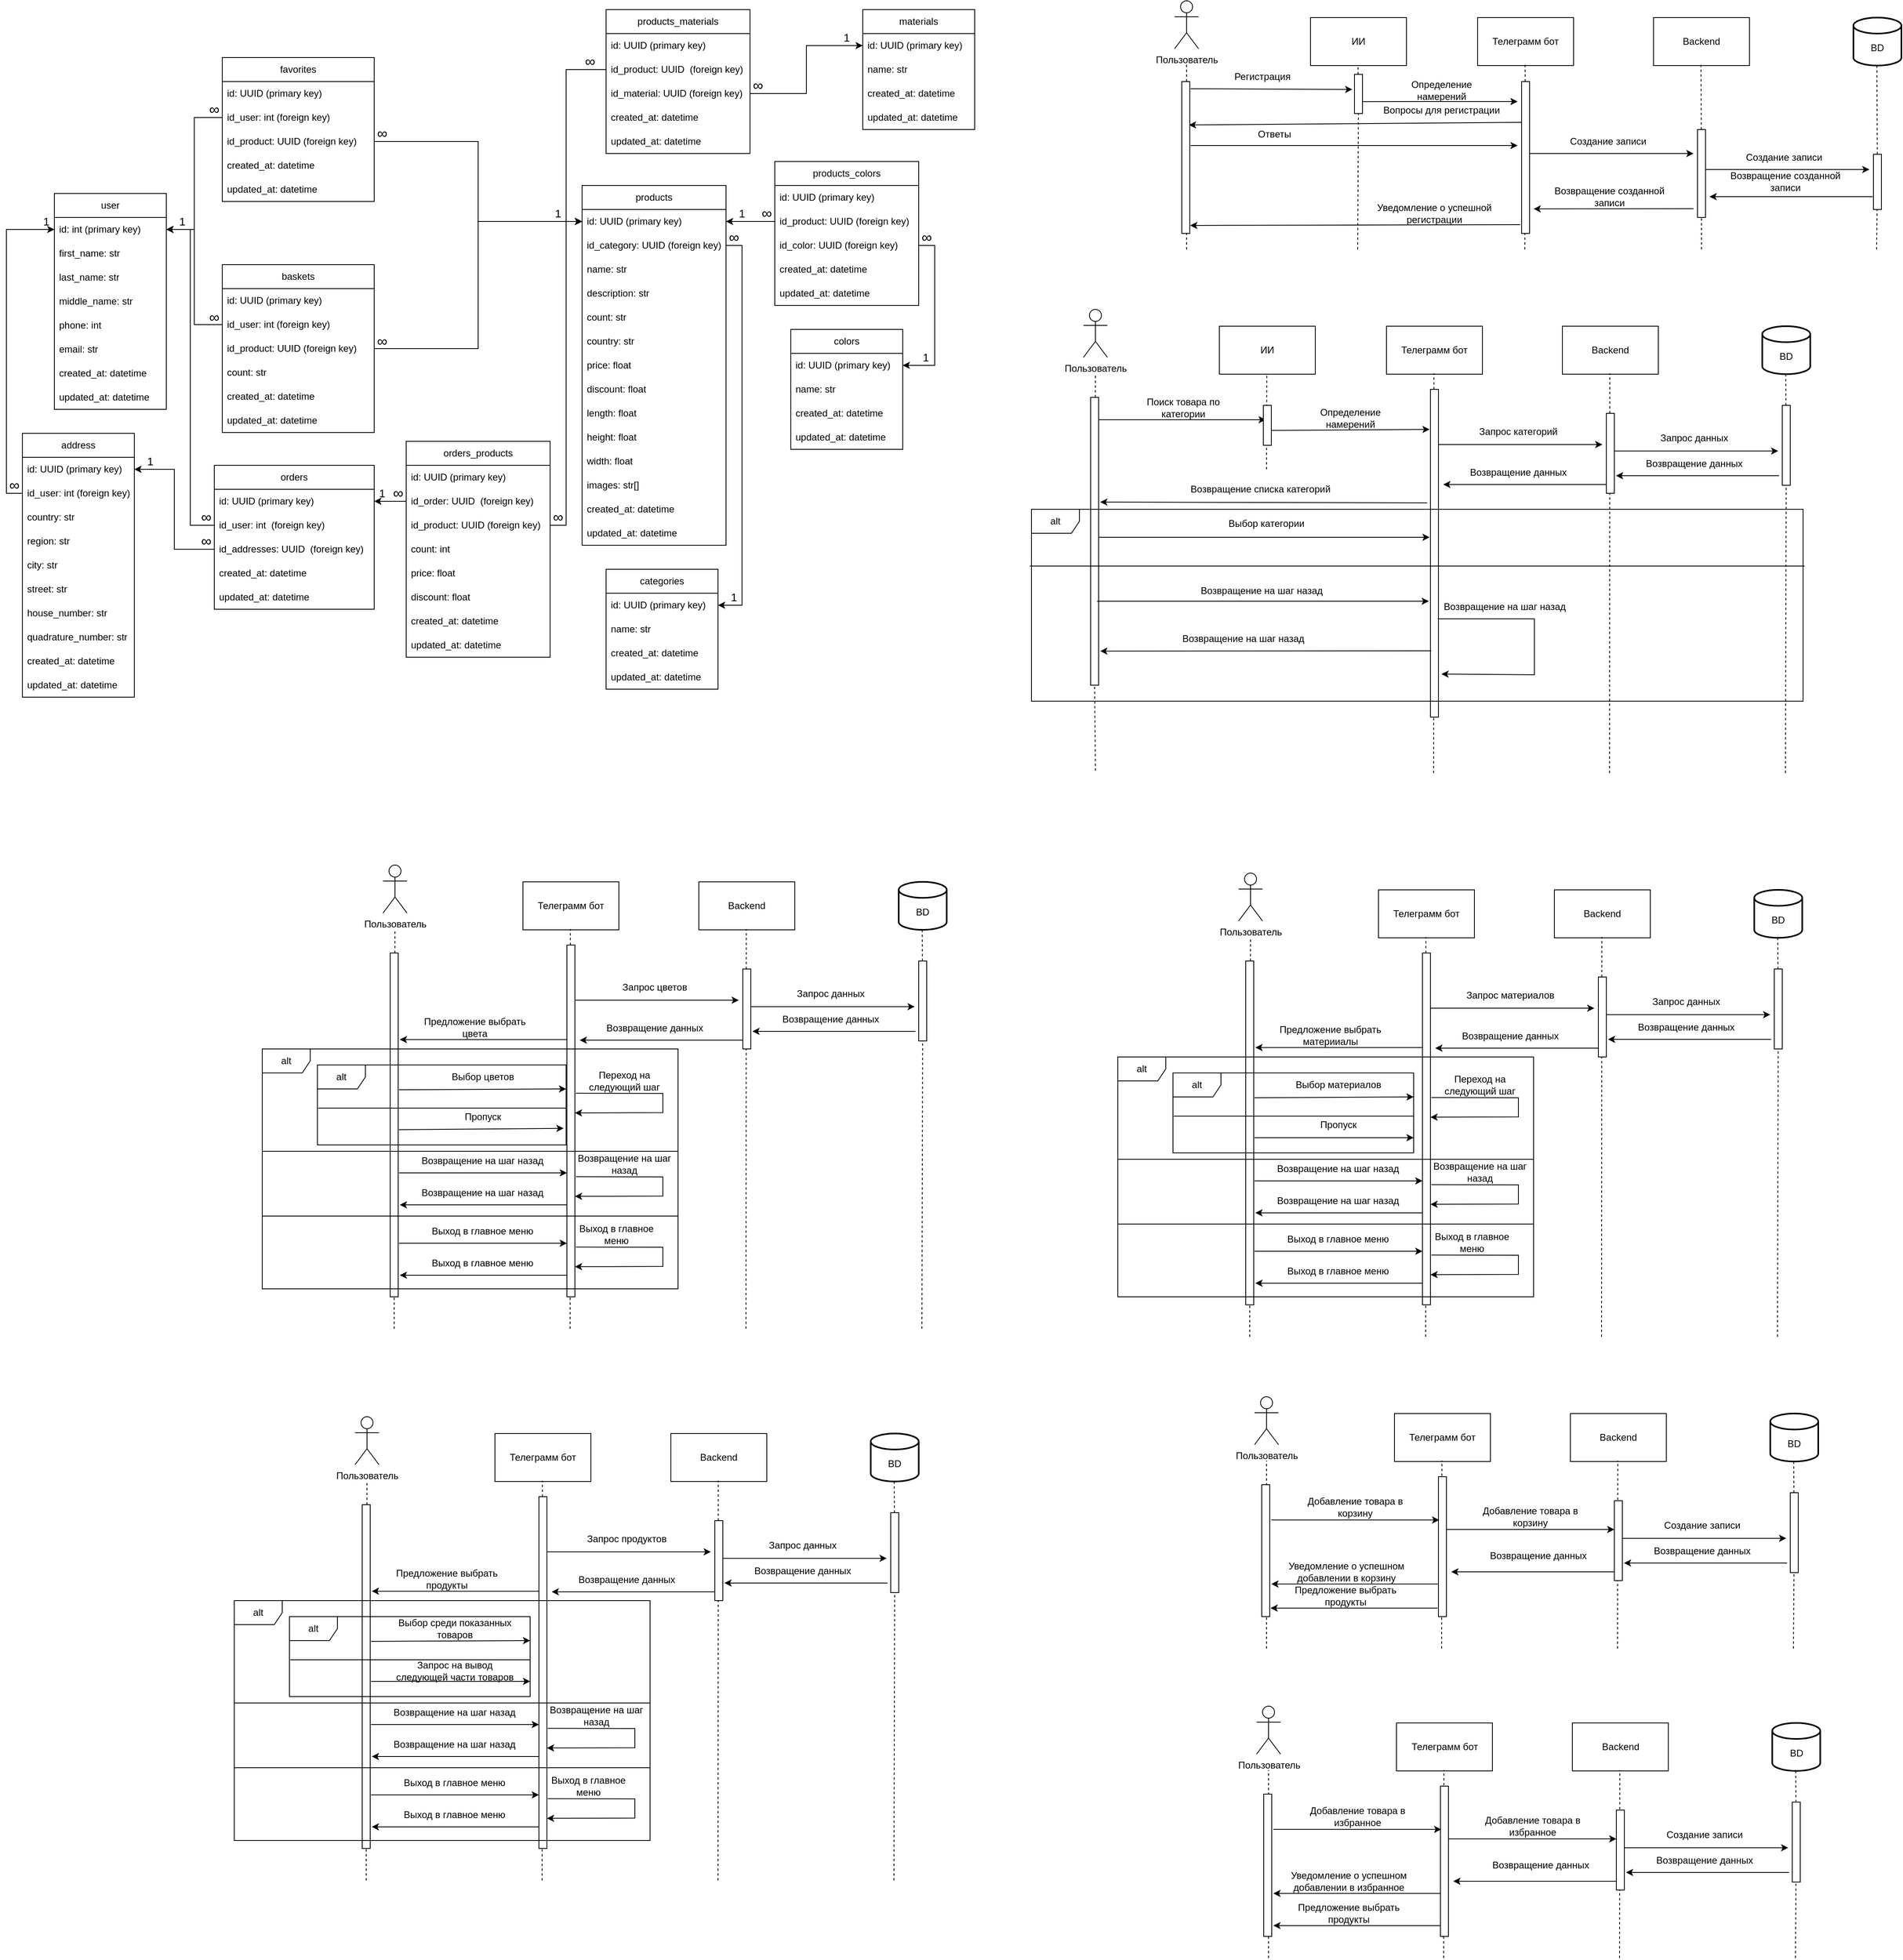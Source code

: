 <mxfile version="28.2.5">
  <diagram name="Страница — 1" id="XmU7FVaK3jE8SPBgmgjJ">
    <mxGraphModel dx="925" dy="424" grid="1" gridSize="10" guides="1" tooltips="1" connect="1" arrows="1" fold="1" page="1" pageScale="1" pageWidth="827" pageHeight="1169" math="0" shadow="0">
      <root>
        <mxCell id="0" />
        <mxCell id="1" parent="0" />
        <mxCell id="-l-SPAOXiLF5d0-7o0N8-3" value="user" style="swimlane;fontStyle=0;childLayout=stackLayout;horizontal=1;startSize=30;horizontalStack=0;resizeParent=1;resizeParentMax=0;resizeLast=0;collapsible=1;marginBottom=0;whiteSpace=wrap;html=1;" parent="1" vertex="1">
          <mxGeometry x="160" y="360" width="140" height="270" as="geometry" />
        </mxCell>
        <mxCell id="-l-SPAOXiLF5d0-7o0N8-4" value="id: int (primary key)" style="text;strokeColor=none;fillColor=none;align=left;verticalAlign=middle;spacingLeft=4;spacingRight=4;overflow=hidden;points=[[0,0.5],[1,0.5]];portConstraint=eastwest;rotatable=0;whiteSpace=wrap;html=1;" parent="-l-SPAOXiLF5d0-7o0N8-3" vertex="1">
          <mxGeometry y="30" width="140" height="30" as="geometry" />
        </mxCell>
        <mxCell id="-l-SPAOXiLF5d0-7o0N8-5" value="first_name: str" style="text;strokeColor=none;fillColor=none;align=left;verticalAlign=middle;spacingLeft=4;spacingRight=4;overflow=hidden;points=[[0,0.5],[1,0.5]];portConstraint=eastwest;rotatable=0;whiteSpace=wrap;html=1;" parent="-l-SPAOXiLF5d0-7o0N8-3" vertex="1">
          <mxGeometry y="60" width="140" height="30" as="geometry" />
        </mxCell>
        <mxCell id="-l-SPAOXiLF5d0-7o0N8-6" value="last_name: str" style="text;strokeColor=none;fillColor=none;align=left;verticalAlign=middle;spacingLeft=4;spacingRight=4;overflow=hidden;points=[[0,0.5],[1,0.5]];portConstraint=eastwest;rotatable=0;whiteSpace=wrap;html=1;" parent="-l-SPAOXiLF5d0-7o0N8-3" vertex="1">
          <mxGeometry y="90" width="140" height="30" as="geometry" />
        </mxCell>
        <mxCell id="-l-SPAOXiLF5d0-7o0N8-7" value="middle_name: str" style="text;strokeColor=none;fillColor=none;align=left;verticalAlign=middle;spacingLeft=4;spacingRight=4;overflow=hidden;points=[[0,0.5],[1,0.5]];portConstraint=eastwest;rotatable=0;whiteSpace=wrap;html=1;" parent="-l-SPAOXiLF5d0-7o0N8-3" vertex="1">
          <mxGeometry y="120" width="140" height="30" as="geometry" />
        </mxCell>
        <mxCell id="-l-SPAOXiLF5d0-7o0N8-8" value="phone: int" style="text;strokeColor=none;fillColor=none;align=left;verticalAlign=middle;spacingLeft=4;spacingRight=4;overflow=hidden;points=[[0,0.5],[1,0.5]];portConstraint=eastwest;rotatable=0;whiteSpace=wrap;html=1;" parent="-l-SPAOXiLF5d0-7o0N8-3" vertex="1">
          <mxGeometry y="150" width="140" height="30" as="geometry" />
        </mxCell>
        <mxCell id="-l-SPAOXiLF5d0-7o0N8-9" value="email: str" style="text;strokeColor=none;fillColor=none;align=left;verticalAlign=middle;spacingLeft=4;spacingRight=4;overflow=hidden;points=[[0,0.5],[1,0.5]];portConstraint=eastwest;rotatable=0;whiteSpace=wrap;html=1;" parent="-l-SPAOXiLF5d0-7o0N8-3" vertex="1">
          <mxGeometry y="180" width="140" height="30" as="geometry" />
        </mxCell>
        <mxCell id="-l-SPAOXiLF5d0-7o0N8-10" value="created_at: datetime" style="text;strokeColor=none;fillColor=none;align=left;verticalAlign=middle;spacingLeft=4;spacingRight=4;overflow=hidden;points=[[0,0.5],[1,0.5]];portConstraint=eastwest;rotatable=0;whiteSpace=wrap;html=1;" parent="-l-SPAOXiLF5d0-7o0N8-3" vertex="1">
          <mxGeometry y="210" width="140" height="30" as="geometry" />
        </mxCell>
        <mxCell id="-l-SPAOXiLF5d0-7o0N8-11" value="updated_at: datetime" style="text;strokeColor=none;fillColor=none;align=left;verticalAlign=middle;spacingLeft=4;spacingRight=4;overflow=hidden;points=[[0,0.5],[1,0.5]];portConstraint=eastwest;rotatable=0;whiteSpace=wrap;html=1;" parent="-l-SPAOXiLF5d0-7o0N8-3" vertex="1">
          <mxGeometry y="240" width="140" height="30" as="geometry" />
        </mxCell>
        <mxCell id="-l-SPAOXiLF5d0-7o0N8-12" value="address" style="swimlane;fontStyle=0;childLayout=stackLayout;horizontal=1;startSize=30;horizontalStack=0;resizeParent=1;resizeParentMax=0;resizeLast=0;collapsible=1;marginBottom=0;whiteSpace=wrap;html=1;" parent="1" vertex="1">
          <mxGeometry x="120" y="660" width="140" height="330" as="geometry" />
        </mxCell>
        <mxCell id="-l-SPAOXiLF5d0-7o0N8-13" value="id: UUID&amp;nbsp;(primary key)" style="text;strokeColor=none;fillColor=none;align=left;verticalAlign=middle;spacingLeft=4;spacingRight=4;overflow=hidden;points=[[0,0.5],[1,0.5]];portConstraint=eastwest;rotatable=0;whiteSpace=wrap;html=1;" parent="-l-SPAOXiLF5d0-7o0N8-12" vertex="1">
          <mxGeometry y="30" width="140" height="30" as="geometry" />
        </mxCell>
        <mxCell id="-l-SPAOXiLF5d0-7o0N8-14" value="id_user: int (foreign key)" style="text;strokeColor=none;fillColor=none;align=left;verticalAlign=middle;spacingLeft=4;spacingRight=4;overflow=hidden;points=[[0,0.5],[1,0.5]];portConstraint=eastwest;rotatable=0;whiteSpace=wrap;html=1;" parent="-l-SPAOXiLF5d0-7o0N8-12" vertex="1">
          <mxGeometry y="60" width="140" height="30" as="geometry" />
        </mxCell>
        <mxCell id="-l-SPAOXiLF5d0-7o0N8-15" value="&lt;span style=&quot;white-space-collapse: preserve;&quot; data-src-align=&quot;0:6&quot; class=&quot;aNeGP0gI0B9AV8JaHPyH&quot;&gt;country&lt;/span&gt;: str" style="text;strokeColor=none;fillColor=none;align=left;verticalAlign=middle;spacingLeft=4;spacingRight=4;overflow=hidden;points=[[0,0.5],[1,0.5]];portConstraint=eastwest;rotatable=0;whiteSpace=wrap;html=1;" parent="-l-SPAOXiLF5d0-7o0N8-12" vertex="1">
          <mxGeometry y="90" width="140" height="30" as="geometry" />
        </mxCell>
        <mxCell id="-l-SPAOXiLF5d0-7o0N8-16" value="&lt;span style=&quot;white-space-collapse: preserve;&quot; data-src-align=&quot;0:6&quot; class=&quot;aNeGP0gI0B9AV8JaHPyH&quot;&gt;region&lt;/span&gt;: str" style="text;strokeColor=none;fillColor=none;align=left;verticalAlign=middle;spacingLeft=4;spacingRight=4;overflow=hidden;points=[[0,0.5],[1,0.5]];portConstraint=eastwest;rotatable=0;whiteSpace=wrap;html=1;" parent="-l-SPAOXiLF5d0-7o0N8-12" vertex="1">
          <mxGeometry y="120" width="140" height="30" as="geometry" />
        </mxCell>
        <mxCell id="-l-SPAOXiLF5d0-7o0N8-17" value="&lt;span style=&quot;white-space-collapse: preserve;&quot; data-src-align=&quot;0:5&quot; class=&quot;aNeGP0gI0B9AV8JaHPyH&quot;&gt;city: str&lt;/span&gt;" style="text;strokeColor=none;fillColor=none;align=left;verticalAlign=middle;spacingLeft=4;spacingRight=4;overflow=hidden;points=[[0,0.5],[1,0.5]];portConstraint=eastwest;rotatable=0;whiteSpace=wrap;html=1;" parent="-l-SPAOXiLF5d0-7o0N8-12" vertex="1">
          <mxGeometry y="150" width="140" height="30" as="geometry" />
        </mxCell>
        <mxCell id="-l-SPAOXiLF5d0-7o0N8-18" value="&lt;span style=&quot;white-space-collapse: preserve;&quot; data-src-align=&quot;0:5&quot; class=&quot;aNeGP0gI0B9AV8JaHPyH&quot;&gt;street&lt;/span&gt;: str" style="text;strokeColor=none;fillColor=none;align=left;verticalAlign=middle;spacingLeft=4;spacingRight=4;overflow=hidden;points=[[0,0.5],[1,0.5]];portConstraint=eastwest;rotatable=0;whiteSpace=wrap;html=1;" parent="-l-SPAOXiLF5d0-7o0N8-12" vertex="1">
          <mxGeometry y="180" width="140" height="30" as="geometry" />
        </mxCell>
        <mxCell id="-l-SPAOXiLF5d0-7o0N8-19" value="&lt;span style=&quot;white-space-collapse: preserve;&quot; data-src-align=&quot;0:5&quot; class=&quot;aNeGP0gI0B9AV8JaHPyH&quot;&gt;house_number&lt;/span&gt;: str" style="text;strokeColor=none;fillColor=none;align=left;verticalAlign=middle;spacingLeft=4;spacingRight=4;overflow=hidden;points=[[0,0.5],[1,0.5]];portConstraint=eastwest;rotatable=0;whiteSpace=wrap;html=1;" parent="-l-SPAOXiLF5d0-7o0N8-12" vertex="1">
          <mxGeometry y="210" width="140" height="30" as="geometry" />
        </mxCell>
        <mxCell id="-l-SPAOXiLF5d0-7o0N8-20" value="&lt;span style=&quot;white-space-collapse: preserve;&quot;&gt;quadrature_&lt;/span&gt;&lt;span style=&quot;white-space-collapse: preserve;&quot; data-src-align=&quot;0:14&quot; class=&quot;aNeGP0gI0B9AV8JaHPyH&quot;&gt;number&lt;/span&gt;: str" style="text;strokeColor=none;fillColor=none;align=left;verticalAlign=middle;spacingLeft=4;spacingRight=4;overflow=hidden;points=[[0,0.5],[1,0.5]];portConstraint=eastwest;rotatable=0;whiteSpace=wrap;html=1;" parent="-l-SPAOXiLF5d0-7o0N8-12" vertex="1">
          <mxGeometry y="240" width="140" height="30" as="geometry" />
        </mxCell>
        <mxCell id="-l-SPAOXiLF5d0-7o0N8-21" value="created_at: datetime" style="text;strokeColor=none;fillColor=none;align=left;verticalAlign=middle;spacingLeft=4;spacingRight=4;overflow=hidden;points=[[0,0.5],[1,0.5]];portConstraint=eastwest;rotatable=0;whiteSpace=wrap;html=1;" parent="-l-SPAOXiLF5d0-7o0N8-12" vertex="1">
          <mxGeometry y="270" width="140" height="30" as="geometry" />
        </mxCell>
        <mxCell id="-l-SPAOXiLF5d0-7o0N8-22" value="updated_at: datetime" style="text;strokeColor=none;fillColor=none;align=left;verticalAlign=middle;spacingLeft=4;spacingRight=4;overflow=hidden;points=[[0,0.5],[1,0.5]];portConstraint=eastwest;rotatable=0;whiteSpace=wrap;html=1;" parent="-l-SPAOXiLF5d0-7o0N8-12" vertex="1">
          <mxGeometry y="300" width="140" height="30" as="geometry" />
        </mxCell>
        <mxCell id="-l-SPAOXiLF5d0-7o0N8-24" value="&lt;span style=&quot;white-space-collapse: preserve;&quot; data-src-align=&quot;0:5&quot; class=&quot;aNeGP0gI0B9AV8JaHPyH&quot;&gt;products&lt;/span&gt;" style="swimlane;fontStyle=0;childLayout=stackLayout;horizontal=1;startSize=30;horizontalStack=0;resizeParent=1;resizeParentMax=0;resizeLast=0;collapsible=1;marginBottom=0;whiteSpace=wrap;html=1;" parent="1" vertex="1">
          <mxGeometry x="820" y="350" width="180" height="450" as="geometry" />
        </mxCell>
        <mxCell id="-l-SPAOXiLF5d0-7o0N8-25" value="id: UUID&amp;nbsp;(primary key)" style="text;strokeColor=none;fillColor=none;align=left;verticalAlign=middle;spacingLeft=4;spacingRight=4;overflow=hidden;points=[[0,0.5],[1,0.5]];portConstraint=eastwest;rotatable=0;whiteSpace=wrap;html=1;" parent="-l-SPAOXiLF5d0-7o0N8-24" vertex="1">
          <mxGeometry y="30" width="180" height="30" as="geometry" />
        </mxCell>
        <mxCell id="O5aQrJWOb8Flz0YqoE9P-17" value="&lt;span style=&quot;white-space-collapse: preserve;&quot;&gt;id_category: UUID&lt;/span&gt;&amp;nbsp;(foreign key)" style="text;strokeColor=none;fillColor=none;align=left;verticalAlign=middle;spacingLeft=4;spacingRight=4;overflow=hidden;points=[[0,0.5],[1,0.5]];portConstraint=eastwest;rotatable=0;whiteSpace=wrap;html=1;" parent="-l-SPAOXiLF5d0-7o0N8-24" vertex="1">
          <mxGeometry y="60" width="180" height="30" as="geometry" />
        </mxCell>
        <mxCell id="-l-SPAOXiLF5d0-7o0N8-27" value="&lt;span style=&quot;white-space-collapse: preserve;&quot;&gt;name&lt;/span&gt;: str" style="text;strokeColor=none;fillColor=none;align=left;verticalAlign=middle;spacingLeft=4;spacingRight=4;overflow=hidden;points=[[0,0.5],[1,0.5]];portConstraint=eastwest;rotatable=0;whiteSpace=wrap;html=1;" parent="-l-SPAOXiLF5d0-7o0N8-24" vertex="1">
          <mxGeometry y="90" width="180" height="30" as="geometry" />
        </mxCell>
        <mxCell id="-l-SPAOXiLF5d0-7o0N8-28" value="&lt;span style=&quot;white-space-collapse: preserve;&quot; data-src-align=&quot;0:6&quot; class=&quot;aNeGP0gI0B9AV8JaHPyH&quot;&gt;description&lt;/span&gt;: str" style="text;strokeColor=none;fillColor=none;align=left;verticalAlign=middle;spacingLeft=4;spacingRight=4;overflow=hidden;points=[[0,0.5],[1,0.5]];portConstraint=eastwest;rotatable=0;whiteSpace=wrap;html=1;" parent="-l-SPAOXiLF5d0-7o0N8-24" vertex="1">
          <mxGeometry y="120" width="180" height="30" as="geometry" />
        </mxCell>
        <mxCell id="-l-SPAOXiLF5d0-7o0N8-29" value="&lt;span style=&quot;white-space-collapse: preserve;&quot; data-src-align=&quot;0:5&quot; class=&quot;aNeGP0gI0B9AV8JaHPyH&quot;&gt;count: str&lt;/span&gt;" style="text;strokeColor=none;fillColor=none;align=left;verticalAlign=middle;spacingLeft=4;spacingRight=4;overflow=hidden;points=[[0,0.5],[1,0.5]];portConstraint=eastwest;rotatable=0;whiteSpace=wrap;html=1;" parent="-l-SPAOXiLF5d0-7o0N8-24" vertex="1">
          <mxGeometry y="150" width="180" height="30" as="geometry" />
        </mxCell>
        <mxCell id="-l-SPAOXiLF5d0-7o0N8-35" value="&lt;span style=&quot;white-space-collapse: preserve;&quot; data-src-align=&quot;0:5&quot; class=&quot;aNeGP0gI0B9AV8JaHPyH&quot;&gt;country: str&lt;/span&gt;" style="text;strokeColor=none;fillColor=none;align=left;verticalAlign=middle;spacingLeft=4;spacingRight=4;overflow=hidden;points=[[0,0.5],[1,0.5]];portConstraint=eastwest;rotatable=0;whiteSpace=wrap;html=1;" parent="-l-SPAOXiLF5d0-7o0N8-24" vertex="1">
          <mxGeometry y="180" width="180" height="30" as="geometry" />
        </mxCell>
        <mxCell id="-l-SPAOXiLF5d0-7o0N8-30" value="&lt;span style=&quot;white-space-collapse: preserve;&quot;&gt;price: float&lt;/span&gt;" style="text;strokeColor=none;fillColor=none;align=left;verticalAlign=middle;spacingLeft=4;spacingRight=4;overflow=hidden;points=[[0,0.5],[1,0.5]];portConstraint=eastwest;rotatable=0;whiteSpace=wrap;html=1;" parent="-l-SPAOXiLF5d0-7o0N8-24" vertex="1">
          <mxGeometry y="210" width="180" height="30" as="geometry" />
        </mxCell>
        <mxCell id="-l-SPAOXiLF5d0-7o0N8-31" value="&lt;span style=&quot;white-space-collapse: preserve;&quot; data-src-align=&quot;0:6&quot; class=&quot;aNeGP0gI0B9AV8JaHPyH&quot;&gt;discount: float&lt;/span&gt;" style="text;strokeColor=none;fillColor=none;align=left;verticalAlign=middle;spacingLeft=4;spacingRight=4;overflow=hidden;points=[[0,0.5],[1,0.5]];portConstraint=eastwest;rotatable=0;whiteSpace=wrap;html=1;" parent="-l-SPAOXiLF5d0-7o0N8-24" vertex="1">
          <mxGeometry y="240" width="180" height="30" as="geometry" />
        </mxCell>
        <mxCell id="-l-SPAOXiLF5d0-7o0N8-72" value="&lt;span style=&quot;white-space-collapse: preserve;&quot; data-src-align=&quot;0:6&quot; class=&quot;aNeGP0gI0B9AV8JaHPyH&quot;&gt;&lt;span data-src-align=&quot;0:5&quot; class=&quot;aNeGP0gI0B9AV8JaHPyH&quot;&gt;length&lt;/span&gt;: float&lt;/span&gt;" style="text;strokeColor=none;fillColor=none;align=left;verticalAlign=middle;spacingLeft=4;spacingRight=4;overflow=hidden;points=[[0,0.5],[1,0.5]];portConstraint=eastwest;rotatable=0;whiteSpace=wrap;html=1;" parent="-l-SPAOXiLF5d0-7o0N8-24" vertex="1">
          <mxGeometry y="270" width="180" height="30" as="geometry" />
        </mxCell>
        <mxCell id="-l-SPAOXiLF5d0-7o0N8-70" value="&lt;span style=&quot;white-space-collapse: preserve;&quot; data-src-align=&quot;0:6&quot; class=&quot;aNeGP0gI0B9AV8JaHPyH&quot;&gt;height: float&lt;/span&gt;" style="text;strokeColor=none;fillColor=none;align=left;verticalAlign=middle;spacingLeft=4;spacingRight=4;overflow=hidden;points=[[0,0.5],[1,0.5]];portConstraint=eastwest;rotatable=0;whiteSpace=wrap;html=1;" parent="-l-SPAOXiLF5d0-7o0N8-24" vertex="1">
          <mxGeometry y="300" width="180" height="30" as="geometry" />
        </mxCell>
        <mxCell id="-l-SPAOXiLF5d0-7o0N8-71" value="&lt;span style=&quot;white-space-collapse: preserve;&quot; data-src-align=&quot;0:6&quot; class=&quot;aNeGP0gI0B9AV8JaHPyH&quot;&gt;&lt;span data-src-align=&quot;0:6&quot; class=&quot;aNeGP0gI0B9AV8JaHPyH&quot;&gt;width&lt;/span&gt;: float&lt;/span&gt;" style="text;strokeColor=none;fillColor=none;align=left;verticalAlign=middle;spacingLeft=4;spacingRight=4;overflow=hidden;points=[[0,0.5],[1,0.5]];portConstraint=eastwest;rotatable=0;whiteSpace=wrap;html=1;" parent="-l-SPAOXiLF5d0-7o0N8-24" vertex="1">
          <mxGeometry y="330" width="180" height="30" as="geometry" />
        </mxCell>
        <mxCell id="-l-SPAOXiLF5d0-7o0N8-32" value="&lt;span style=&quot;white-space-collapse: preserve;&quot;&gt;images: str[]&lt;/span&gt;" style="text;strokeColor=none;fillColor=none;align=left;verticalAlign=middle;spacingLeft=4;spacingRight=4;overflow=hidden;points=[[0,0.5],[1,0.5]];portConstraint=eastwest;rotatable=0;whiteSpace=wrap;html=1;" parent="-l-SPAOXiLF5d0-7o0N8-24" vertex="1">
          <mxGeometry y="360" width="180" height="30" as="geometry" />
        </mxCell>
        <mxCell id="-l-SPAOXiLF5d0-7o0N8-33" value="created_at: datetime" style="text;strokeColor=none;fillColor=none;align=left;verticalAlign=middle;spacingLeft=4;spacingRight=4;overflow=hidden;points=[[0,0.5],[1,0.5]];portConstraint=eastwest;rotatable=0;whiteSpace=wrap;html=1;" parent="-l-SPAOXiLF5d0-7o0N8-24" vertex="1">
          <mxGeometry y="390" width="180" height="30" as="geometry" />
        </mxCell>
        <mxCell id="-l-SPAOXiLF5d0-7o0N8-34" value="updated_at: datetime" style="text;strokeColor=none;fillColor=none;align=left;verticalAlign=middle;spacingLeft=4;spacingRight=4;overflow=hidden;points=[[0,0.5],[1,0.5]];portConstraint=eastwest;rotatable=0;whiteSpace=wrap;html=1;" parent="-l-SPAOXiLF5d0-7o0N8-24" vertex="1">
          <mxGeometry y="420" width="180" height="30" as="geometry" />
        </mxCell>
        <mxCell id="-l-SPAOXiLF5d0-7o0N8-37" value="&lt;span style=&quot;white-space-collapse: preserve;&quot; data-src-align=&quot;0:5&quot; class=&quot;aNeGP0gI0B9AV8JaHPyH&quot;&gt;colors&lt;/span&gt;" style="swimlane;fontStyle=0;childLayout=stackLayout;horizontal=1;startSize=30;horizontalStack=0;resizeParent=1;resizeParentMax=0;resizeLast=0;collapsible=1;marginBottom=0;whiteSpace=wrap;html=1;" parent="1" vertex="1">
          <mxGeometry x="1081" y="530" width="140" height="150" as="geometry" />
        </mxCell>
        <mxCell id="-l-SPAOXiLF5d0-7o0N8-38" value="id: UUID&amp;nbsp;(primary key)" style="text;strokeColor=none;fillColor=none;align=left;verticalAlign=middle;spacingLeft=4;spacingRight=4;overflow=hidden;points=[[0,0.5],[1,0.5]];portConstraint=eastwest;rotatable=0;whiteSpace=wrap;html=1;" parent="-l-SPAOXiLF5d0-7o0N8-37" vertex="1">
          <mxGeometry y="30" width="140" height="30" as="geometry" />
        </mxCell>
        <mxCell id="-l-SPAOXiLF5d0-7o0N8-39" value="&lt;span style=&quot;white-space-collapse: preserve;&quot;&gt;name: str&lt;/span&gt;" style="text;strokeColor=none;fillColor=none;align=left;verticalAlign=middle;spacingLeft=4;spacingRight=4;overflow=hidden;points=[[0,0.5],[1,0.5]];portConstraint=eastwest;rotatable=0;whiteSpace=wrap;html=1;" parent="-l-SPAOXiLF5d0-7o0N8-37" vertex="1">
          <mxGeometry y="60" width="140" height="30" as="geometry" />
        </mxCell>
        <mxCell id="-l-SPAOXiLF5d0-7o0N8-46" value="created_at: datetime" style="text;strokeColor=none;fillColor=none;align=left;verticalAlign=middle;spacingLeft=4;spacingRight=4;overflow=hidden;points=[[0,0.5],[1,0.5]];portConstraint=eastwest;rotatable=0;whiteSpace=wrap;html=1;" parent="-l-SPAOXiLF5d0-7o0N8-37" vertex="1">
          <mxGeometry y="90" width="140" height="30" as="geometry" />
        </mxCell>
        <mxCell id="-l-SPAOXiLF5d0-7o0N8-47" value="updated_at: datetime" style="text;strokeColor=none;fillColor=none;align=left;verticalAlign=middle;spacingLeft=4;spacingRight=4;overflow=hidden;points=[[0,0.5],[1,0.5]];portConstraint=eastwest;rotatable=0;whiteSpace=wrap;html=1;" parent="-l-SPAOXiLF5d0-7o0N8-37" vertex="1">
          <mxGeometry y="120" width="140" height="30" as="geometry" />
        </mxCell>
        <mxCell id="-l-SPAOXiLF5d0-7o0N8-48" value="&lt;span style=&quot;white-space-collapse: preserve;&quot; data-src-align=&quot;0:5&quot; class=&quot;aNeGP0gI0B9AV8JaHPyH&quot;&gt;products_colors&lt;/span&gt;" style="swimlane;fontStyle=0;childLayout=stackLayout;horizontal=1;startSize=30;horizontalStack=0;resizeParent=1;resizeParentMax=0;resizeLast=0;collapsible=1;marginBottom=0;whiteSpace=wrap;html=1;" parent="1" vertex="1">
          <mxGeometry x="1061" y="320" width="180" height="180" as="geometry" />
        </mxCell>
        <mxCell id="-l-SPAOXiLF5d0-7o0N8-49" value="id: UUID&amp;nbsp;(primary key)" style="text;strokeColor=none;fillColor=none;align=left;verticalAlign=middle;spacingLeft=4;spacingRight=4;overflow=hidden;points=[[0,0.5],[1,0.5]];portConstraint=eastwest;rotatable=0;whiteSpace=wrap;html=1;" parent="-l-SPAOXiLF5d0-7o0N8-48" vertex="1">
          <mxGeometry y="30" width="180" height="30" as="geometry" />
        </mxCell>
        <mxCell id="-l-SPAOXiLF5d0-7o0N8-50" value="&lt;span style=&quot;white-space-collapse: preserve;&quot;&gt;id_product: UUID&lt;/span&gt;&amp;nbsp;(foreign key)" style="text;strokeColor=none;fillColor=none;align=left;verticalAlign=middle;spacingLeft=4;spacingRight=4;overflow=hidden;points=[[0,0.5],[1,0.5]];portConstraint=eastwest;rotatable=0;whiteSpace=wrap;html=1;" parent="-l-SPAOXiLF5d0-7o0N8-48" vertex="1">
          <mxGeometry y="60" width="180" height="30" as="geometry" />
        </mxCell>
        <mxCell id="-l-SPAOXiLF5d0-7o0N8-55" value="&lt;span style=&quot;white-space-collapse: preserve;&quot;&gt;id_color: UUID&lt;/span&gt;&amp;nbsp;(foreign key)" style="text;strokeColor=none;fillColor=none;align=left;verticalAlign=middle;spacingLeft=4;spacingRight=4;overflow=hidden;points=[[0,0.5],[1,0.5]];portConstraint=eastwest;rotatable=0;whiteSpace=wrap;html=1;" parent="-l-SPAOXiLF5d0-7o0N8-48" vertex="1">
          <mxGeometry y="90" width="180" height="30" as="geometry" />
        </mxCell>
        <mxCell id="-l-SPAOXiLF5d0-7o0N8-51" value="created_at: datetime" style="text;strokeColor=none;fillColor=none;align=left;verticalAlign=middle;spacingLeft=4;spacingRight=4;overflow=hidden;points=[[0,0.5],[1,0.5]];portConstraint=eastwest;rotatable=0;whiteSpace=wrap;html=1;" parent="-l-SPAOXiLF5d0-7o0N8-48" vertex="1">
          <mxGeometry y="120" width="180" height="30" as="geometry" />
        </mxCell>
        <mxCell id="-l-SPAOXiLF5d0-7o0N8-52" value="updated_at: datetime" style="text;strokeColor=none;fillColor=none;align=left;verticalAlign=middle;spacingLeft=4;spacingRight=4;overflow=hidden;points=[[0,0.5],[1,0.5]];portConstraint=eastwest;rotatable=0;whiteSpace=wrap;html=1;" parent="-l-SPAOXiLF5d0-7o0N8-48" vertex="1">
          <mxGeometry y="150" width="180" height="30" as="geometry" />
        </mxCell>
        <mxCell id="-l-SPAOXiLF5d0-7o0N8-54" style="edgeStyle=orthogonalEdgeStyle;rounded=0;orthogonalLoop=1;jettySize=auto;html=1;exitX=0;exitY=0.5;exitDx=0;exitDy=0;entryX=1;entryY=0.5;entryDx=0;entryDy=0;" parent="1" source="-l-SPAOXiLF5d0-7o0N8-50" target="-l-SPAOXiLF5d0-7o0N8-25" edge="1">
          <mxGeometry relative="1" as="geometry" />
        </mxCell>
        <mxCell id="-l-SPAOXiLF5d0-7o0N8-57" value="&lt;span style=&quot;white-space-collapse: preserve;&quot; data-src-align=&quot;0:5&quot; class=&quot;aNeGP0gI0B9AV8JaHPyH&quot;&gt;materials&lt;/span&gt;" style="swimlane;fontStyle=0;childLayout=stackLayout;horizontal=1;startSize=30;horizontalStack=0;resizeParent=1;resizeParentMax=0;resizeLast=0;collapsible=1;marginBottom=0;whiteSpace=wrap;html=1;" parent="1" vertex="1">
          <mxGeometry x="1171" y="130" width="140" height="150" as="geometry" />
        </mxCell>
        <mxCell id="-l-SPAOXiLF5d0-7o0N8-58" value="id: UUID&amp;nbsp;(primary key)" style="text;strokeColor=none;fillColor=none;align=left;verticalAlign=middle;spacingLeft=4;spacingRight=4;overflow=hidden;points=[[0,0.5],[1,0.5]];portConstraint=eastwest;rotatable=0;whiteSpace=wrap;html=1;" parent="-l-SPAOXiLF5d0-7o0N8-57" vertex="1">
          <mxGeometry y="30" width="140" height="30" as="geometry" />
        </mxCell>
        <mxCell id="-l-SPAOXiLF5d0-7o0N8-59" value="&lt;span style=&quot;white-space-collapse: preserve;&quot;&gt;name: str&lt;/span&gt;" style="text;strokeColor=none;fillColor=none;align=left;verticalAlign=middle;spacingLeft=4;spacingRight=4;overflow=hidden;points=[[0,0.5],[1,0.5]];portConstraint=eastwest;rotatable=0;whiteSpace=wrap;html=1;" parent="-l-SPAOXiLF5d0-7o0N8-57" vertex="1">
          <mxGeometry y="60" width="140" height="30" as="geometry" />
        </mxCell>
        <mxCell id="-l-SPAOXiLF5d0-7o0N8-60" value="created_at: datetime" style="text;strokeColor=none;fillColor=none;align=left;verticalAlign=middle;spacingLeft=4;spacingRight=4;overflow=hidden;points=[[0,0.5],[1,0.5]];portConstraint=eastwest;rotatable=0;whiteSpace=wrap;html=1;" parent="-l-SPAOXiLF5d0-7o0N8-57" vertex="1">
          <mxGeometry y="90" width="140" height="30" as="geometry" />
        </mxCell>
        <mxCell id="-l-SPAOXiLF5d0-7o0N8-61" value="updated_at: datetime" style="text;strokeColor=none;fillColor=none;align=left;verticalAlign=middle;spacingLeft=4;spacingRight=4;overflow=hidden;points=[[0,0.5],[1,0.5]];portConstraint=eastwest;rotatable=0;whiteSpace=wrap;html=1;" parent="-l-SPAOXiLF5d0-7o0N8-57" vertex="1">
          <mxGeometry y="120" width="140" height="30" as="geometry" />
        </mxCell>
        <mxCell id="-l-SPAOXiLF5d0-7o0N8-62" value="&lt;span style=&quot;white-space-collapse: preserve;&quot; data-src-align=&quot;0:5&quot; class=&quot;aNeGP0gI0B9AV8JaHPyH&quot;&gt;products_materials&lt;/span&gt;" style="swimlane;fontStyle=0;childLayout=stackLayout;horizontal=1;startSize=30;horizontalStack=0;resizeParent=1;resizeParentMax=0;resizeLast=0;collapsible=1;marginBottom=0;whiteSpace=wrap;html=1;" parent="1" vertex="1">
          <mxGeometry x="850" y="130" width="180" height="180" as="geometry" />
        </mxCell>
        <mxCell id="-l-SPAOXiLF5d0-7o0N8-63" value="id: UUID&amp;nbsp;(primary key)" style="text;strokeColor=none;fillColor=none;align=left;verticalAlign=middle;spacingLeft=4;spacingRight=4;overflow=hidden;points=[[0,0.5],[1,0.5]];portConstraint=eastwest;rotatable=0;whiteSpace=wrap;html=1;" parent="-l-SPAOXiLF5d0-7o0N8-62" vertex="1">
          <mxGeometry y="30" width="180" height="30" as="geometry" />
        </mxCell>
        <mxCell id="-l-SPAOXiLF5d0-7o0N8-64" value="&lt;span style=&quot;white-space-collapse: preserve;&quot;&gt;id_product: UUID &lt;/span&gt;&amp;nbsp;(foreign key)" style="text;strokeColor=none;fillColor=none;align=left;verticalAlign=middle;spacingLeft=4;spacingRight=4;overflow=hidden;points=[[0,0.5],[1,0.5]];portConstraint=eastwest;rotatable=0;whiteSpace=wrap;html=1;" parent="-l-SPAOXiLF5d0-7o0N8-62" vertex="1">
          <mxGeometry y="60" width="180" height="30" as="geometry" />
        </mxCell>
        <mxCell id="-l-SPAOXiLF5d0-7o0N8-65" value="&lt;span style=&quot;white-space-collapse: preserve;&quot;&gt;id_material: UUID&lt;/span&gt;&amp;nbsp;(foreign key)" style="text;strokeColor=none;fillColor=none;align=left;verticalAlign=middle;spacingLeft=4;spacingRight=4;overflow=hidden;points=[[0,0.5],[1,0.5]];portConstraint=eastwest;rotatable=0;whiteSpace=wrap;html=1;" parent="-l-SPAOXiLF5d0-7o0N8-62" vertex="1">
          <mxGeometry y="90" width="180" height="30" as="geometry" />
        </mxCell>
        <mxCell id="-l-SPAOXiLF5d0-7o0N8-66" value="created_at: datetime" style="text;strokeColor=none;fillColor=none;align=left;verticalAlign=middle;spacingLeft=4;spacingRight=4;overflow=hidden;points=[[0,0.5],[1,0.5]];portConstraint=eastwest;rotatable=0;whiteSpace=wrap;html=1;" parent="-l-SPAOXiLF5d0-7o0N8-62" vertex="1">
          <mxGeometry y="120" width="180" height="30" as="geometry" />
        </mxCell>
        <mxCell id="-l-SPAOXiLF5d0-7o0N8-67" value="updated_at: datetime" style="text;strokeColor=none;fillColor=none;align=left;verticalAlign=middle;spacingLeft=4;spacingRight=4;overflow=hidden;points=[[0,0.5],[1,0.5]];portConstraint=eastwest;rotatable=0;whiteSpace=wrap;html=1;" parent="-l-SPAOXiLF5d0-7o0N8-62" vertex="1">
          <mxGeometry y="150" width="180" height="30" as="geometry" />
        </mxCell>
        <mxCell id="-l-SPAOXiLF5d0-7o0N8-68" style="edgeStyle=orthogonalEdgeStyle;rounded=0;orthogonalLoop=1;jettySize=auto;html=1;exitX=0;exitY=0.5;exitDx=0;exitDy=0;entryX=0;entryY=0.5;entryDx=0;entryDy=0;" parent="1" source="-l-SPAOXiLF5d0-7o0N8-64" target="-l-SPAOXiLF5d0-7o0N8-25" edge="1">
          <mxGeometry relative="1" as="geometry" />
        </mxCell>
        <mxCell id="-l-SPAOXiLF5d0-7o0N8-73" value="&lt;span style=&quot;white-space-collapse: preserve;&quot; data-src-align=&quot;0:7&quot; class=&quot;aNeGP0gI0B9AV8JaHPyH&quot;&gt;baskets&lt;/span&gt;" style="swimlane;fontStyle=0;childLayout=stackLayout;horizontal=1;startSize=30;horizontalStack=0;resizeParent=1;resizeParentMax=0;resizeLast=0;collapsible=1;marginBottom=0;whiteSpace=wrap;html=1;" parent="1" vertex="1">
          <mxGeometry x="370" y="449" width="190" height="210" as="geometry" />
        </mxCell>
        <mxCell id="-l-SPAOXiLF5d0-7o0N8-74" value="id: UUID&amp;nbsp;(primary key)" style="text;strokeColor=none;fillColor=none;align=left;verticalAlign=middle;spacingLeft=4;spacingRight=4;overflow=hidden;points=[[0,0.5],[1,0.5]];portConstraint=eastwest;rotatable=0;whiteSpace=wrap;html=1;" parent="-l-SPAOXiLF5d0-7o0N8-73" vertex="1">
          <mxGeometry y="30" width="190" height="30" as="geometry" />
        </mxCell>
        <mxCell id="-l-SPAOXiLF5d0-7o0N8-88" value="id_user: int&amp;nbsp;(foreign key)" style="text;strokeColor=none;fillColor=none;align=left;verticalAlign=middle;spacingLeft=4;spacingRight=4;overflow=hidden;points=[[0,0.5],[1,0.5]];portConstraint=eastwest;rotatable=0;whiteSpace=wrap;html=1;" parent="-l-SPAOXiLF5d0-7o0N8-73" vertex="1">
          <mxGeometry y="60" width="190" height="30" as="geometry" />
        </mxCell>
        <mxCell id="-l-SPAOXiLF5d0-7o0N8-87" value="id_product: UUID&amp;nbsp;(foreign key)" style="text;strokeColor=none;fillColor=none;align=left;verticalAlign=middle;spacingLeft=4;spacingRight=4;overflow=hidden;points=[[0,0.5],[1,0.5]];portConstraint=eastwest;rotatable=0;whiteSpace=wrap;html=1;" parent="-l-SPAOXiLF5d0-7o0N8-73" vertex="1">
          <mxGeometry y="90" width="190" height="30" as="geometry" />
        </mxCell>
        <mxCell id="-l-SPAOXiLF5d0-7o0N8-75" value="&lt;span style=&quot;white-space-collapse: preserve;&quot;&gt;count&lt;/span&gt;: str" style="text;strokeColor=none;fillColor=none;align=left;verticalAlign=middle;spacingLeft=4;spacingRight=4;overflow=hidden;points=[[0,0.5],[1,0.5]];portConstraint=eastwest;rotatable=0;whiteSpace=wrap;html=1;" parent="-l-SPAOXiLF5d0-7o0N8-73" vertex="1">
          <mxGeometry y="120" width="190" height="30" as="geometry" />
        </mxCell>
        <mxCell id="-l-SPAOXiLF5d0-7o0N8-92" value="created_at: datetime" style="text;strokeColor=none;fillColor=none;align=left;verticalAlign=middle;spacingLeft=4;spacingRight=4;overflow=hidden;points=[[0,0.5],[1,0.5]];portConstraint=eastwest;rotatable=0;whiteSpace=wrap;html=1;" parent="-l-SPAOXiLF5d0-7o0N8-73" vertex="1">
          <mxGeometry y="150" width="190" height="30" as="geometry" />
        </mxCell>
        <mxCell id="-l-SPAOXiLF5d0-7o0N8-93" value="updated_at: datetime" style="text;strokeColor=none;fillColor=none;align=left;verticalAlign=middle;spacingLeft=4;spacingRight=4;overflow=hidden;points=[[0,0.5],[1,0.5]];portConstraint=eastwest;rotatable=0;whiteSpace=wrap;html=1;" parent="-l-SPAOXiLF5d0-7o0N8-73" vertex="1">
          <mxGeometry y="180" width="190" height="30" as="geometry" />
        </mxCell>
        <mxCell id="-l-SPAOXiLF5d0-7o0N8-90" style="edgeStyle=orthogonalEdgeStyle;rounded=0;orthogonalLoop=1;jettySize=auto;html=1;exitX=0;exitY=0.5;exitDx=0;exitDy=0;entryX=1;entryY=0.5;entryDx=0;entryDy=0;" parent="1" source="-l-SPAOXiLF5d0-7o0N8-88" target="-l-SPAOXiLF5d0-7o0N8-4" edge="1">
          <mxGeometry relative="1" as="geometry" />
        </mxCell>
        <mxCell id="-l-SPAOXiLF5d0-7o0N8-91" style="edgeStyle=orthogonalEdgeStyle;rounded=0;orthogonalLoop=1;jettySize=auto;html=1;exitX=1;exitY=0.5;exitDx=0;exitDy=0;entryX=0;entryY=0.5;entryDx=0;entryDy=0;" parent="1" source="-l-SPAOXiLF5d0-7o0N8-87" target="-l-SPAOXiLF5d0-7o0N8-25" edge="1">
          <mxGeometry relative="1" as="geometry" />
        </mxCell>
        <mxCell id="-l-SPAOXiLF5d0-7o0N8-94" value="&lt;span style=&quot;white-space-collapse: preserve;&quot; data-src-align=&quot;0:5&quot; class=&quot;aNeGP0gI0B9AV8JaHPyH&quot;&gt;orders&lt;/span&gt;" style="swimlane;fontStyle=0;childLayout=stackLayout;horizontal=1;startSize=30;horizontalStack=0;resizeParent=1;resizeParentMax=0;resizeLast=0;collapsible=1;marginBottom=0;whiteSpace=wrap;html=1;" parent="1" vertex="1">
          <mxGeometry x="360" y="700" width="200" height="180" as="geometry" />
        </mxCell>
        <mxCell id="-l-SPAOXiLF5d0-7o0N8-95" value="id: UUID&amp;nbsp;(primary key)" style="text;strokeColor=none;fillColor=none;align=left;verticalAlign=middle;spacingLeft=4;spacingRight=4;overflow=hidden;points=[[0,0.5],[1,0.5]];portConstraint=eastwest;rotatable=0;whiteSpace=wrap;html=1;" parent="-l-SPAOXiLF5d0-7o0N8-94" vertex="1">
          <mxGeometry y="30" width="200" height="30" as="geometry" />
        </mxCell>
        <mxCell id="-l-SPAOXiLF5d0-7o0N8-96" value="id_user: int&amp;nbsp;&amp;nbsp;(foreign key)" style="text;strokeColor=none;fillColor=none;align=left;verticalAlign=middle;spacingLeft=4;spacingRight=4;overflow=hidden;points=[[0,0.5],[1,0.5]];portConstraint=eastwest;rotatable=0;whiteSpace=wrap;html=1;" parent="-l-SPAOXiLF5d0-7o0N8-94" vertex="1">
          <mxGeometry y="60" width="200" height="30" as="geometry" />
        </mxCell>
        <mxCell id="-l-SPAOXiLF5d0-7o0N8-97" value="id_addresses: UUID&amp;nbsp;&amp;nbsp;(foreign key)" style="text;strokeColor=none;fillColor=none;align=left;verticalAlign=middle;spacingLeft=4;spacingRight=4;overflow=hidden;points=[[0,0.5],[1,0.5]];portConstraint=eastwest;rotatable=0;whiteSpace=wrap;html=1;" parent="-l-SPAOXiLF5d0-7o0N8-94" vertex="1">
          <mxGeometry y="90" width="200" height="30" as="geometry" />
        </mxCell>
        <mxCell id="-l-SPAOXiLF5d0-7o0N8-99" value="created_at: datetime" style="text;strokeColor=none;fillColor=none;align=left;verticalAlign=middle;spacingLeft=4;spacingRight=4;overflow=hidden;points=[[0,0.5],[1,0.5]];portConstraint=eastwest;rotatable=0;whiteSpace=wrap;html=1;" parent="-l-SPAOXiLF5d0-7o0N8-94" vertex="1">
          <mxGeometry y="120" width="200" height="30" as="geometry" />
        </mxCell>
        <mxCell id="-l-SPAOXiLF5d0-7o0N8-100" value="updated_at: datetime" style="text;strokeColor=none;fillColor=none;align=left;verticalAlign=middle;spacingLeft=4;spacingRight=4;overflow=hidden;points=[[0,0.5],[1,0.5]];portConstraint=eastwest;rotatable=0;whiteSpace=wrap;html=1;" parent="-l-SPAOXiLF5d0-7o0N8-94" vertex="1">
          <mxGeometry y="150" width="200" height="30" as="geometry" />
        </mxCell>
        <mxCell id="-l-SPAOXiLF5d0-7o0N8-102" value="&lt;span style=&quot;white-space-collapse: preserve;&quot;&gt;orders_products&lt;/span&gt;" style="swimlane;fontStyle=0;childLayout=stackLayout;horizontal=1;startSize=30;horizontalStack=0;resizeParent=1;resizeParentMax=0;resizeLast=0;collapsible=1;marginBottom=0;whiteSpace=wrap;html=1;" parent="1" vertex="1">
          <mxGeometry x="600" y="670" width="180" height="270" as="geometry" />
        </mxCell>
        <mxCell id="-l-SPAOXiLF5d0-7o0N8-103" value="id: UUID&amp;nbsp;(primary key)" style="text;strokeColor=none;fillColor=none;align=left;verticalAlign=middle;spacingLeft=4;spacingRight=4;overflow=hidden;points=[[0,0.5],[1,0.5]];portConstraint=eastwest;rotatable=0;whiteSpace=wrap;html=1;" parent="-l-SPAOXiLF5d0-7o0N8-102" vertex="1">
          <mxGeometry y="30" width="180" height="30" as="geometry" />
        </mxCell>
        <mxCell id="-l-SPAOXiLF5d0-7o0N8-116" value="id_order: UUID&amp;nbsp;&amp;nbsp;(foreign key)" style="text;strokeColor=none;fillColor=none;align=left;verticalAlign=middle;spacingLeft=4;spacingRight=4;overflow=hidden;points=[[0,0.5],[1,0.5]];portConstraint=eastwest;rotatable=0;whiteSpace=wrap;html=1;" parent="-l-SPAOXiLF5d0-7o0N8-102" vertex="1">
          <mxGeometry y="60" width="180" height="30" as="geometry" />
        </mxCell>
        <mxCell id="-l-SPAOXiLF5d0-7o0N8-104" value="id_product: UUID&amp;nbsp;(foreign key)" style="text;strokeColor=none;fillColor=none;align=left;verticalAlign=middle;spacingLeft=4;spacingRight=4;overflow=hidden;points=[[0,0.5],[1,0.5]];portConstraint=eastwest;rotatable=0;whiteSpace=wrap;html=1;" parent="-l-SPAOXiLF5d0-7o0N8-102" vertex="1">
          <mxGeometry y="90" width="180" height="30" as="geometry" />
        </mxCell>
        <mxCell id="-l-SPAOXiLF5d0-7o0N8-105" value="&lt;span style=&quot;white-space-collapse: preserve;&quot; data-src-align=&quot;0:6&quot; class=&quot;aNeGP0gI0B9AV8JaHPyH&quot;&gt;count&lt;/span&gt;: int" style="text;strokeColor=none;fillColor=none;align=left;verticalAlign=middle;spacingLeft=4;spacingRight=4;overflow=hidden;points=[[0,0.5],[1,0.5]];portConstraint=eastwest;rotatable=0;whiteSpace=wrap;html=1;" parent="-l-SPAOXiLF5d0-7o0N8-102" vertex="1">
          <mxGeometry y="120" width="180" height="30" as="geometry" />
        </mxCell>
        <mxCell id="-l-SPAOXiLF5d0-7o0N8-108" value="&lt;span style=&quot;white-space-collapse: preserve;&quot;&gt;price: float&lt;/span&gt;" style="text;strokeColor=none;fillColor=none;align=left;verticalAlign=middle;spacingLeft=4;spacingRight=4;overflow=hidden;points=[[0,0.5],[1,0.5]];portConstraint=eastwest;rotatable=0;whiteSpace=wrap;html=1;" parent="-l-SPAOXiLF5d0-7o0N8-102" vertex="1">
          <mxGeometry y="150" width="180" height="30" as="geometry" />
        </mxCell>
        <mxCell id="-l-SPAOXiLF5d0-7o0N8-109" value="&lt;span style=&quot;white-space-collapse: preserve;&quot; data-src-align=&quot;0:6&quot; class=&quot;aNeGP0gI0B9AV8JaHPyH&quot;&gt;discount: float&lt;/span&gt;" style="text;strokeColor=none;fillColor=none;align=left;verticalAlign=middle;spacingLeft=4;spacingRight=4;overflow=hidden;points=[[0,0.5],[1,0.5]];portConstraint=eastwest;rotatable=0;whiteSpace=wrap;html=1;" parent="-l-SPAOXiLF5d0-7o0N8-102" vertex="1">
          <mxGeometry y="180" width="180" height="30" as="geometry" />
        </mxCell>
        <mxCell id="-l-SPAOXiLF5d0-7o0N8-114" value="created_at: datetime" style="text;strokeColor=none;fillColor=none;align=left;verticalAlign=middle;spacingLeft=4;spacingRight=4;overflow=hidden;points=[[0,0.5],[1,0.5]];portConstraint=eastwest;rotatable=0;whiteSpace=wrap;html=1;" parent="-l-SPAOXiLF5d0-7o0N8-102" vertex="1">
          <mxGeometry y="210" width="180" height="30" as="geometry" />
        </mxCell>
        <mxCell id="-l-SPAOXiLF5d0-7o0N8-115" value="updated_at: datetime" style="text;strokeColor=none;fillColor=none;align=left;verticalAlign=middle;spacingLeft=4;spacingRight=4;overflow=hidden;points=[[0,0.5],[1,0.5]];portConstraint=eastwest;rotatable=0;whiteSpace=wrap;html=1;" parent="-l-SPAOXiLF5d0-7o0N8-102" vertex="1">
          <mxGeometry y="240" width="180" height="30" as="geometry" />
        </mxCell>
        <mxCell id="-l-SPAOXiLF5d0-7o0N8-119" style="edgeStyle=orthogonalEdgeStyle;rounded=0;orthogonalLoop=1;jettySize=auto;html=1;exitX=0;exitY=0.5;exitDx=0;exitDy=0;entryX=1;entryY=0.5;entryDx=0;entryDy=0;" parent="1" source="-l-SPAOXiLF5d0-7o0N8-116" target="-l-SPAOXiLF5d0-7o0N8-95" edge="1">
          <mxGeometry relative="1" as="geometry" />
        </mxCell>
        <mxCell id="-l-SPAOXiLF5d0-7o0N8-121" style="edgeStyle=orthogonalEdgeStyle;rounded=0;orthogonalLoop=1;jettySize=auto;html=1;exitX=1;exitY=0.5;exitDx=0;exitDy=0;entryX=0;entryY=0.5;entryDx=0;entryDy=0;" parent="1" source="-l-SPAOXiLF5d0-7o0N8-104" target="-l-SPAOXiLF5d0-7o0N8-25" edge="1">
          <mxGeometry relative="1" as="geometry">
            <mxPoint x="880" y="490" as="targetPoint" />
          </mxGeometry>
        </mxCell>
        <mxCell id="-l-SPAOXiLF5d0-7o0N8-123" style="edgeStyle=orthogonalEdgeStyle;rounded=0;orthogonalLoop=1;jettySize=auto;html=1;exitX=0;exitY=0.5;exitDx=0;exitDy=0;entryX=1;entryY=0.5;entryDx=0;entryDy=0;" parent="1" source="-l-SPAOXiLF5d0-7o0N8-96" target="-l-SPAOXiLF5d0-7o0N8-4" edge="1">
          <mxGeometry relative="1" as="geometry" />
        </mxCell>
        <mxCell id="-l-SPAOXiLF5d0-7o0N8-124" value="&lt;span style=&quot;white-space-collapse: preserve;&quot; data-src-align=&quot;0:9&quot; class=&quot;aNeGP0gI0B9AV8JaHPyH&quot;&gt;favorites&lt;/span&gt;" style="swimlane;fontStyle=0;childLayout=stackLayout;horizontal=1;startSize=30;horizontalStack=0;resizeParent=1;resizeParentMax=0;resizeLast=0;collapsible=1;marginBottom=0;whiteSpace=wrap;html=1;" parent="1" vertex="1">
          <mxGeometry x="370" y="190" width="190" height="180" as="geometry" />
        </mxCell>
        <mxCell id="-l-SPAOXiLF5d0-7o0N8-125" value="id: UUID&amp;nbsp;(primary key)" style="text;strokeColor=none;fillColor=none;align=left;verticalAlign=middle;spacingLeft=4;spacingRight=4;overflow=hidden;points=[[0,0.5],[1,0.5]];portConstraint=eastwest;rotatable=0;whiteSpace=wrap;html=1;" parent="-l-SPAOXiLF5d0-7o0N8-124" vertex="1">
          <mxGeometry y="30" width="190" height="30" as="geometry" />
        </mxCell>
        <mxCell id="-l-SPAOXiLF5d0-7o0N8-126" value="id_user: int&amp;nbsp;(foreign key)" style="text;strokeColor=none;fillColor=none;align=left;verticalAlign=middle;spacingLeft=4;spacingRight=4;overflow=hidden;points=[[0,0.5],[1,0.5]];portConstraint=eastwest;rotatable=0;whiteSpace=wrap;html=1;" parent="-l-SPAOXiLF5d0-7o0N8-124" vertex="1">
          <mxGeometry y="60" width="190" height="30" as="geometry" />
        </mxCell>
        <mxCell id="-l-SPAOXiLF5d0-7o0N8-127" value="id_product: UUID&amp;nbsp;(foreign key)" style="text;strokeColor=none;fillColor=none;align=left;verticalAlign=middle;spacingLeft=4;spacingRight=4;overflow=hidden;points=[[0,0.5],[1,0.5]];portConstraint=eastwest;rotatable=0;whiteSpace=wrap;html=1;" parent="-l-SPAOXiLF5d0-7o0N8-124" vertex="1">
          <mxGeometry y="90" width="190" height="30" as="geometry" />
        </mxCell>
        <mxCell id="-l-SPAOXiLF5d0-7o0N8-129" value="created_at: datetime" style="text;strokeColor=none;fillColor=none;align=left;verticalAlign=middle;spacingLeft=4;spacingRight=4;overflow=hidden;points=[[0,0.5],[1,0.5]];portConstraint=eastwest;rotatable=0;whiteSpace=wrap;html=1;" parent="-l-SPAOXiLF5d0-7o0N8-124" vertex="1">
          <mxGeometry y="120" width="190" height="30" as="geometry" />
        </mxCell>
        <mxCell id="-l-SPAOXiLF5d0-7o0N8-130" value="updated_at: datetime" style="text;strokeColor=none;fillColor=none;align=left;verticalAlign=middle;spacingLeft=4;spacingRight=4;overflow=hidden;points=[[0,0.5],[1,0.5]];portConstraint=eastwest;rotatable=0;whiteSpace=wrap;html=1;" parent="-l-SPAOXiLF5d0-7o0N8-124" vertex="1">
          <mxGeometry y="150" width="190" height="30" as="geometry" />
        </mxCell>
        <mxCell id="-l-SPAOXiLF5d0-7o0N8-131" style="edgeStyle=orthogonalEdgeStyle;rounded=0;orthogonalLoop=1;jettySize=auto;html=1;exitX=0;exitY=0.5;exitDx=0;exitDy=0;entryX=1;entryY=0.5;entryDx=0;entryDy=0;" parent="1" source="-l-SPAOXiLF5d0-7o0N8-126" target="-l-SPAOXiLF5d0-7o0N8-4" edge="1">
          <mxGeometry relative="1" as="geometry" />
        </mxCell>
        <mxCell id="-l-SPAOXiLF5d0-7o0N8-132" style="edgeStyle=orthogonalEdgeStyle;rounded=0;orthogonalLoop=1;jettySize=auto;html=1;exitX=1;exitY=0.5;exitDx=0;exitDy=0;entryX=0;entryY=0.5;entryDx=0;entryDy=0;" parent="1" source="-l-SPAOXiLF5d0-7o0N8-127" target="-l-SPAOXiLF5d0-7o0N8-25" edge="1">
          <mxGeometry relative="1" as="geometry" />
        </mxCell>
        <mxCell id="O5aQrJWOb8Flz0YqoE9P-1" style="edgeStyle=orthogonalEdgeStyle;rounded=0;orthogonalLoop=1;jettySize=auto;html=1;exitX=1;exitY=0.5;exitDx=0;exitDy=0;entryX=0;entryY=0.5;entryDx=0;entryDy=0;" parent="1" source="-l-SPAOXiLF5d0-7o0N8-65" target="-l-SPAOXiLF5d0-7o0N8-58" edge="1">
          <mxGeometry relative="1" as="geometry" />
        </mxCell>
        <mxCell id="O5aQrJWOb8Flz0YqoE9P-2" style="edgeStyle=orthogonalEdgeStyle;rounded=0;orthogonalLoop=1;jettySize=auto;html=1;exitX=1;exitY=0.5;exitDx=0;exitDy=0;entryX=1;entryY=0.5;entryDx=0;entryDy=0;" parent="1" source="-l-SPAOXiLF5d0-7o0N8-55" target="-l-SPAOXiLF5d0-7o0N8-38" edge="1">
          <mxGeometry relative="1" as="geometry" />
        </mxCell>
        <mxCell id="O5aQrJWOb8Flz0YqoE9P-3" style="edgeStyle=orthogonalEdgeStyle;rounded=0;orthogonalLoop=1;jettySize=auto;html=1;exitX=0;exitY=0.5;exitDx=0;exitDy=0;entryX=1;entryY=0.5;entryDx=0;entryDy=0;" parent="1" source="-l-SPAOXiLF5d0-7o0N8-97" target="-l-SPAOXiLF5d0-7o0N8-13" edge="1">
          <mxGeometry relative="1" as="geometry" />
        </mxCell>
        <mxCell id="O5aQrJWOb8Flz0YqoE9P-4" value="&lt;span style=&quot;white-space-collapse: preserve;&quot; data-src-align=&quot;0:5&quot; class=&quot;aNeGP0gI0B9AV8JaHPyH&quot;&gt;categories&lt;/span&gt;" style="swimlane;fontStyle=0;childLayout=stackLayout;horizontal=1;startSize=30;horizontalStack=0;resizeParent=1;resizeParentMax=0;resizeLast=0;collapsible=1;marginBottom=0;whiteSpace=wrap;html=1;" parent="1" vertex="1">
          <mxGeometry x="850" y="830" width="140" height="150" as="geometry" />
        </mxCell>
        <mxCell id="O5aQrJWOb8Flz0YqoE9P-5" value="id: UUID&amp;nbsp;(primary key)" style="text;strokeColor=none;fillColor=none;align=left;verticalAlign=middle;spacingLeft=4;spacingRight=4;overflow=hidden;points=[[0,0.5],[1,0.5]];portConstraint=eastwest;rotatable=0;whiteSpace=wrap;html=1;" parent="O5aQrJWOb8Flz0YqoE9P-4" vertex="1">
          <mxGeometry y="30" width="140" height="30" as="geometry" />
        </mxCell>
        <mxCell id="O5aQrJWOb8Flz0YqoE9P-6" value="&lt;span style=&quot;white-space-collapse: preserve;&quot;&gt;name: str&lt;/span&gt;" style="text;strokeColor=none;fillColor=none;align=left;verticalAlign=middle;spacingLeft=4;spacingRight=4;overflow=hidden;points=[[0,0.5],[1,0.5]];portConstraint=eastwest;rotatable=0;whiteSpace=wrap;html=1;" parent="O5aQrJWOb8Flz0YqoE9P-4" vertex="1">
          <mxGeometry y="60" width="140" height="30" as="geometry" />
        </mxCell>
        <mxCell id="O5aQrJWOb8Flz0YqoE9P-7" value="created_at: datetime" style="text;strokeColor=none;fillColor=none;align=left;verticalAlign=middle;spacingLeft=4;spacingRight=4;overflow=hidden;points=[[0,0.5],[1,0.5]];portConstraint=eastwest;rotatable=0;whiteSpace=wrap;html=1;" parent="O5aQrJWOb8Flz0YqoE9P-4" vertex="1">
          <mxGeometry y="90" width="140" height="30" as="geometry" />
        </mxCell>
        <mxCell id="O5aQrJWOb8Flz0YqoE9P-8" value="updated_at: datetime" style="text;strokeColor=none;fillColor=none;align=left;verticalAlign=middle;spacingLeft=4;spacingRight=4;overflow=hidden;points=[[0,0.5],[1,0.5]];portConstraint=eastwest;rotatable=0;whiteSpace=wrap;html=1;" parent="O5aQrJWOb8Flz0YqoE9P-4" vertex="1">
          <mxGeometry y="120" width="140" height="30" as="geometry" />
        </mxCell>
        <mxCell id="O5aQrJWOb8Flz0YqoE9P-18" style="edgeStyle=orthogonalEdgeStyle;rounded=0;orthogonalLoop=1;jettySize=auto;html=1;exitX=1;exitY=0.5;exitDx=0;exitDy=0;entryX=1;entryY=0.5;entryDx=0;entryDy=0;" parent="1" source="O5aQrJWOb8Flz0YqoE9P-17" target="O5aQrJWOb8Flz0YqoE9P-5" edge="1">
          <mxGeometry relative="1" as="geometry" />
        </mxCell>
        <mxCell id="O5aQrJWOb8Flz0YqoE9P-20" style="edgeStyle=orthogonalEdgeStyle;rounded=0;orthogonalLoop=1;jettySize=auto;html=1;exitX=0;exitY=0.5;exitDx=0;exitDy=0;entryX=0;entryY=0.5;entryDx=0;entryDy=0;" parent="1" source="-l-SPAOXiLF5d0-7o0N8-14" target="-l-SPAOXiLF5d0-7o0N8-4" edge="1">
          <mxGeometry relative="1" as="geometry" />
        </mxCell>
        <mxCell id="O5aQrJWOb8Flz0YqoE9P-29" value="&lt;font style=&quot;font-size: 18px;&quot;&gt;∞&lt;/font&gt;" style="text;html=1;align=center;verticalAlign=middle;whiteSpace=wrap;rounded=0;" parent="1" vertex="1">
          <mxGeometry x="1030" y="220" width="20" height="10" as="geometry" />
        </mxCell>
        <mxCell id="O5aQrJWOb8Flz0YqoE9P-31" value="&lt;font style=&quot;font-size: 18px;&quot;&gt;∞&lt;/font&gt;" style="text;html=1;align=center;verticalAlign=middle;whiteSpace=wrap;rounded=0;" parent="1" vertex="1">
          <mxGeometry x="780" y="760" width="20" height="10" as="geometry" />
        </mxCell>
        <mxCell id="O5aQrJWOb8Flz0YqoE9P-32" value="&lt;font style=&quot;font-size: 18px;&quot;&gt;∞&lt;/font&gt;" style="text;html=1;align=center;verticalAlign=middle;whiteSpace=wrap;rounded=0;" parent="1" vertex="1">
          <mxGeometry x="580" y="730" width="20" height="10" as="geometry" />
        </mxCell>
        <mxCell id="O5aQrJWOb8Flz0YqoE9P-33" value="&lt;font style=&quot;font-size: 18px;&quot;&gt;∞&lt;/font&gt;" style="text;html=1;align=center;verticalAlign=middle;whiteSpace=wrap;rounded=0;" parent="1" vertex="1">
          <mxGeometry x="560" y="540" width="20" height="10" as="geometry" />
        </mxCell>
        <mxCell id="O5aQrJWOb8Flz0YqoE9P-34" value="&lt;font style=&quot;font-size: 18px;&quot;&gt;∞&lt;/font&gt;" style="text;html=1;align=center;verticalAlign=middle;whiteSpace=wrap;rounded=0;" parent="1" vertex="1">
          <mxGeometry x="560" y="280" width="20" height="10" as="geometry" />
        </mxCell>
        <mxCell id="O5aQrJWOb8Flz0YqoE9P-35" value="&lt;font style=&quot;font-size: 18px;&quot;&gt;∞&lt;/font&gt;" style="text;html=1;align=center;verticalAlign=middle;whiteSpace=wrap;rounded=0;" parent="1" vertex="1">
          <mxGeometry x="350" y="250" width="20" height="10" as="geometry" />
        </mxCell>
        <mxCell id="O5aQrJWOb8Flz0YqoE9P-36" value="&lt;font style=&quot;font-size: 18px;&quot;&gt;∞&lt;/font&gt;" style="text;html=1;align=center;verticalAlign=middle;whiteSpace=wrap;rounded=0;" parent="1" vertex="1">
          <mxGeometry x="350" y="510" width="20" height="10" as="geometry" />
        </mxCell>
        <mxCell id="O5aQrJWOb8Flz0YqoE9P-37" value="&lt;font style=&quot;font-size: 18px;&quot;&gt;∞&lt;/font&gt;" style="text;html=1;align=center;verticalAlign=middle;whiteSpace=wrap;rounded=0;" parent="1" vertex="1">
          <mxGeometry x="340" y="760" width="20" height="10" as="geometry" />
        </mxCell>
        <mxCell id="O5aQrJWOb8Flz0YqoE9P-38" value="&lt;font style=&quot;font-size: 18px;&quot;&gt;∞&lt;/font&gt;" style="text;html=1;align=center;verticalAlign=middle;whiteSpace=wrap;rounded=0;" parent="1" vertex="1">
          <mxGeometry x="340" y="790" width="20" height="10" as="geometry" />
        </mxCell>
        <mxCell id="O5aQrJWOb8Flz0YqoE9P-39" value="&lt;font style=&quot;font-size: 18px;&quot;&gt;∞&lt;/font&gt;" style="text;html=1;align=center;verticalAlign=middle;whiteSpace=wrap;rounded=0;" parent="1" vertex="1">
          <mxGeometry x="100" y="720" width="20" height="10" as="geometry" />
        </mxCell>
        <mxCell id="O5aQrJWOb8Flz0YqoE9P-41" value="&lt;font style=&quot;font-size: 18px;&quot;&gt;∞&lt;/font&gt;" style="text;html=1;align=center;verticalAlign=middle;whiteSpace=wrap;rounded=0;" parent="1" vertex="1">
          <mxGeometry x="820" y="190" width="20" height="10" as="geometry" />
        </mxCell>
        <mxCell id="O5aQrJWOb8Flz0YqoE9P-42" value="&lt;font style=&quot;font-size: 18px;&quot;&gt;∞&lt;/font&gt;" style="text;html=1;align=center;verticalAlign=middle;whiteSpace=wrap;rounded=0;" parent="1" vertex="1">
          <mxGeometry x="1041" y="380" width="20" height="10" as="geometry" />
        </mxCell>
        <mxCell id="O5aQrJWOb8Flz0YqoE9P-45" value="&lt;font style=&quot;font-size: 18px;&quot;&gt;∞&lt;/font&gt;" style="text;html=1;align=center;verticalAlign=middle;whiteSpace=wrap;rounded=0;" parent="1" vertex="1">
          <mxGeometry x="1241" y="410" width="20" height="10" as="geometry" />
        </mxCell>
        <mxCell id="O5aQrJWOb8Flz0YqoE9P-46" value="&lt;font style=&quot;font-size: 18px;&quot;&gt;∞&lt;/font&gt;" style="text;html=1;align=center;verticalAlign=middle;whiteSpace=wrap;rounded=0;" parent="1" vertex="1">
          <mxGeometry x="1000" y="410" width="20" height="10" as="geometry" />
        </mxCell>
        <mxCell id="O5aQrJWOb8Flz0YqoE9P-48" value="&lt;font style=&quot;font-size: 14px;&quot;&gt;1&lt;/font&gt;" style="text;html=1;align=center;verticalAlign=middle;whiteSpace=wrap;rounded=0;" parent="1" vertex="1">
          <mxGeometry x="1240" y="560" width="20" height="10" as="geometry" />
        </mxCell>
        <mxCell id="O5aQrJWOb8Flz0YqoE9P-49" value="&lt;font style=&quot;font-size: 14px;&quot;&gt;1&lt;/font&gt;" style="text;html=1;align=center;verticalAlign=middle;whiteSpace=wrap;rounded=0;" parent="1" vertex="1">
          <mxGeometry x="1000" y="860" width="20" height="10" as="geometry" />
        </mxCell>
        <mxCell id="O5aQrJWOb8Flz0YqoE9P-50" value="&lt;font style=&quot;font-size: 14px;&quot;&gt;1&lt;/font&gt;" style="text;html=1;align=center;verticalAlign=middle;whiteSpace=wrap;rounded=0;" parent="1" vertex="1">
          <mxGeometry x="780" y="380" width="20" height="10" as="geometry" />
        </mxCell>
        <mxCell id="O5aQrJWOb8Flz0YqoE9P-51" value="&lt;font style=&quot;font-size: 14px;&quot;&gt;1&lt;/font&gt;" style="text;html=1;align=center;verticalAlign=middle;whiteSpace=wrap;rounded=0;" parent="1" vertex="1">
          <mxGeometry x="1141" y="160" width="20" height="10" as="geometry" />
        </mxCell>
        <mxCell id="O5aQrJWOb8Flz0YqoE9P-52" value="&lt;font style=&quot;font-size: 14px;&quot;&gt;1&lt;/font&gt;" style="text;html=1;align=center;verticalAlign=middle;whiteSpace=wrap;rounded=0;" parent="1" vertex="1">
          <mxGeometry x="1010" y="380" width="20" height="10" as="geometry" />
        </mxCell>
        <mxCell id="O5aQrJWOb8Flz0YqoE9P-53" value="&lt;font style=&quot;font-size: 14px;&quot;&gt;1&lt;/font&gt;" style="text;html=1;align=center;verticalAlign=middle;whiteSpace=wrap;rounded=0;" parent="1" vertex="1">
          <mxGeometry x="560" y="730" width="20" height="10" as="geometry" />
        </mxCell>
        <mxCell id="O5aQrJWOb8Flz0YqoE9P-54" value="&lt;font style=&quot;font-size: 14px;&quot;&gt;1&lt;/font&gt;" style="text;html=1;align=center;verticalAlign=middle;whiteSpace=wrap;rounded=0;" parent="1" vertex="1">
          <mxGeometry x="310" y="390" width="20" height="10" as="geometry" />
        </mxCell>
        <mxCell id="O5aQrJWOb8Flz0YqoE9P-56" value="&lt;font style=&quot;font-size: 14px;&quot;&gt;1&lt;/font&gt;" style="text;html=1;align=center;verticalAlign=middle;whiteSpace=wrap;rounded=0;" parent="1" vertex="1">
          <mxGeometry x="140" y="390" width="20" height="10" as="geometry" />
        </mxCell>
        <mxCell id="O5aQrJWOb8Flz0YqoE9P-57" value="&lt;font style=&quot;font-size: 14px;&quot;&gt;1&lt;/font&gt;" style="text;html=1;align=center;verticalAlign=middle;whiteSpace=wrap;rounded=0;" parent="1" vertex="1">
          <mxGeometry x="270" y="690" width="20" height="10" as="geometry" />
        </mxCell>
        <mxCell id="ihQV0Ee7j_bbta2RsAyC-16" value="Телеграмм бот" style="rounded=0;whiteSpace=wrap;html=1;" vertex="1" parent="1">
          <mxGeometry x="1940" y="140" width="120" height="60" as="geometry" />
        </mxCell>
        <mxCell id="ihQV0Ee7j_bbta2RsAyC-17" value="Пользователь" style="shape=umlActor;verticalLabelPosition=bottom;verticalAlign=top;html=1;outlineConnect=0;" vertex="1" parent="1">
          <mxGeometry x="1561" y="119" width="30" height="60" as="geometry" />
        </mxCell>
        <mxCell id="ihQV0Ee7j_bbta2RsAyC-19" value="Backend" style="rounded=0;whiteSpace=wrap;html=1;" vertex="1" parent="1">
          <mxGeometry x="2160" y="140" width="120" height="60" as="geometry" />
        </mxCell>
        <mxCell id="ihQV0Ee7j_bbta2RsAyC-21" value="&lt;div&gt;&lt;br&gt;&lt;/div&gt;BD" style="strokeWidth=2;html=1;shape=mxgraph.flowchart.database;whiteSpace=wrap;" vertex="1" parent="1">
          <mxGeometry x="2410" y="140" width="60" height="60" as="geometry" />
        </mxCell>
        <mxCell id="ihQV0Ee7j_bbta2RsAyC-22" value="" style="endArrow=none;dashed=1;html=1;rounded=0;" edge="1" parent="1">
          <mxGeometry width="50" height="50" relative="1" as="geometry">
            <mxPoint x="1576" y="430" as="sourcePoint" />
            <mxPoint x="1576" y="199" as="targetPoint" />
          </mxGeometry>
        </mxCell>
        <mxCell id="ihQV0Ee7j_bbta2RsAyC-23" value="" style="endArrow=none;dashed=1;html=1;rounded=0;" edge="1" parent="1" source="ihQV0Ee7j_bbta2RsAyC-142">
          <mxGeometry width="50" height="50" relative="1" as="geometry">
            <mxPoint x="1999" y="430" as="sourcePoint" />
            <mxPoint x="1999.33" y="199" as="targetPoint" />
          </mxGeometry>
        </mxCell>
        <mxCell id="ihQV0Ee7j_bbta2RsAyC-24" value="" style="endArrow=none;dashed=1;html=1;rounded=0;" edge="1" parent="1" source="ihQV0Ee7j_bbta2RsAyC-144">
          <mxGeometry width="50" height="50" relative="1" as="geometry">
            <mxPoint x="2220" y="430" as="sourcePoint" />
            <mxPoint x="2219.33" y="199" as="targetPoint" />
          </mxGeometry>
        </mxCell>
        <mxCell id="ihQV0Ee7j_bbta2RsAyC-25" value="" style="endArrow=none;dashed=1;html=1;rounded=0;" edge="1" parent="1" source="ihQV0Ee7j_bbta2RsAyC-146">
          <mxGeometry width="50" height="50" relative="1" as="geometry">
            <mxPoint x="2439" y="430" as="sourcePoint" />
            <mxPoint x="2439.33" y="200" as="targetPoint" />
          </mxGeometry>
        </mxCell>
        <mxCell id="ihQV0Ee7j_bbta2RsAyC-26" value="" style="endArrow=classic;html=1;rounded=0;entryX=-0.271;entryY=0.385;entryDx=0;entryDy=0;entryPerimeter=0;" edge="1" parent="1" target="ihQV0Ee7j_bbta2RsAyC-140">
          <mxGeometry width="50" height="50" relative="1" as="geometry">
            <mxPoint x="1581" y="229" as="sourcePoint" />
            <mxPoint x="1791" y="229" as="targetPoint" />
          </mxGeometry>
        </mxCell>
        <mxCell id="ihQV0Ee7j_bbta2RsAyC-28" value="Регистрация" style="text;html=1;align=center;verticalAlign=middle;whiteSpace=wrap;rounded=0;" vertex="1" parent="1">
          <mxGeometry x="1641" y="199" width="60" height="30" as="geometry" />
        </mxCell>
        <mxCell id="ihQV0Ee7j_bbta2RsAyC-31" value="Вопросы для регистрации" style="text;html=1;align=center;verticalAlign=middle;whiteSpace=wrap;rounded=0;" vertex="1" parent="1">
          <mxGeometry x="1820" y="241" width="150" height="30" as="geometry" />
        </mxCell>
        <mxCell id="ihQV0Ee7j_bbta2RsAyC-34" value="" style="endArrow=classic;html=1;rounded=0;entryX=0.896;entryY=0.286;entryDx=0;entryDy=0;entryPerimeter=0;" edge="1" parent="1" target="ihQV0Ee7j_bbta2RsAyC-138">
          <mxGeometry width="50" height="50" relative="1" as="geometry">
            <mxPoint x="2000" y="271" as="sourcePoint" />
            <mxPoint x="1600" y="271" as="targetPoint" />
          </mxGeometry>
        </mxCell>
        <mxCell id="ihQV0Ee7j_bbta2RsAyC-35" value="" style="endArrow=classic;html=1;rounded=0;" edge="1" parent="1">
          <mxGeometry width="50" height="50" relative="1" as="geometry">
            <mxPoint x="1581" y="300" as="sourcePoint" />
            <mxPoint x="1990" y="300" as="targetPoint" />
          </mxGeometry>
        </mxCell>
        <mxCell id="ihQV0Ee7j_bbta2RsAyC-36" value="Ответы" style="text;html=1;align=center;verticalAlign=middle;whiteSpace=wrap;rounded=0;" vertex="1" parent="1">
          <mxGeometry x="1611" y="271" width="150" height="30" as="geometry" />
        </mxCell>
        <mxCell id="ihQV0Ee7j_bbta2RsAyC-37" value="" style="endArrow=classic;html=1;rounded=0;" edge="1" parent="1">
          <mxGeometry width="50" height="50" relative="1" as="geometry">
            <mxPoint x="2000" y="310" as="sourcePoint" />
            <mxPoint x="2210" y="310" as="targetPoint" />
          </mxGeometry>
        </mxCell>
        <mxCell id="ihQV0Ee7j_bbta2RsAyC-38" value="Создание записи&amp;nbsp;" style="text;html=1;align=center;verticalAlign=middle;whiteSpace=wrap;rounded=0;" vertex="1" parent="1">
          <mxGeometry x="2030" y="280" width="150" height="30" as="geometry" />
        </mxCell>
        <mxCell id="ihQV0Ee7j_bbta2RsAyC-39" value="" style="endArrow=classic;html=1;rounded=0;" edge="1" parent="1">
          <mxGeometry width="50" height="50" relative="1" as="geometry">
            <mxPoint x="2220" y="330" as="sourcePoint" />
            <mxPoint x="2430" y="330" as="targetPoint" />
          </mxGeometry>
        </mxCell>
        <mxCell id="ihQV0Ee7j_bbta2RsAyC-40" value="Создание записи&amp;nbsp;" style="text;html=1;align=center;verticalAlign=middle;whiteSpace=wrap;rounded=0;" vertex="1" parent="1">
          <mxGeometry x="2250" y="300" width="150" height="30" as="geometry" />
        </mxCell>
        <mxCell id="ihQV0Ee7j_bbta2RsAyC-42" value="Возвращение созданной записи" style="text;html=1;align=center;verticalAlign=middle;whiteSpace=wrap;rounded=0;" vertex="1" parent="1">
          <mxGeometry x="2250" y="330" width="150" height="30" as="geometry" />
        </mxCell>
        <mxCell id="ihQV0Ee7j_bbta2RsAyC-43" value="" style="endArrow=classic;html=1;rounded=0;" edge="1" parent="1">
          <mxGeometry width="50" height="50" relative="1" as="geometry">
            <mxPoint x="2210" y="379" as="sourcePoint" />
            <mxPoint x="2010" y="379.31" as="targetPoint" />
          </mxGeometry>
        </mxCell>
        <mxCell id="ihQV0Ee7j_bbta2RsAyC-44" value="Возвращение созданной записи" style="text;html=1;align=center;verticalAlign=middle;whiteSpace=wrap;rounded=0;" vertex="1" parent="1">
          <mxGeometry x="2030" y="349.31" width="150" height="30" as="geometry" />
        </mxCell>
        <mxCell id="ihQV0Ee7j_bbta2RsAyC-49" value="ИИ" style="rounded=0;whiteSpace=wrap;html=1;" vertex="1" parent="1">
          <mxGeometry x="1731" y="140" width="120" height="60" as="geometry" />
        </mxCell>
        <mxCell id="ihQV0Ee7j_bbta2RsAyC-50" value="" style="endArrow=none;dashed=1;html=1;rounded=0;" edge="1" parent="1" source="ihQV0Ee7j_bbta2RsAyC-140">
          <mxGeometry width="50" height="50" relative="1" as="geometry">
            <mxPoint x="1790" y="430" as="sourcePoint" />
            <mxPoint x="1790.33" y="199" as="targetPoint" />
          </mxGeometry>
        </mxCell>
        <mxCell id="ihQV0Ee7j_bbta2RsAyC-51" value="" style="endArrow=classic;html=1;rounded=0;" edge="1" parent="1">
          <mxGeometry width="50" height="50" relative="1" as="geometry">
            <mxPoint x="1790" y="245.09" as="sourcePoint" />
            <mxPoint x="1990" y="245" as="targetPoint" />
          </mxGeometry>
        </mxCell>
        <mxCell id="ihQV0Ee7j_bbta2RsAyC-52" value="Определение намерений" style="text;html=1;align=center;verticalAlign=middle;whiteSpace=wrap;rounded=0;" vertex="1" parent="1">
          <mxGeometry x="1865" y="216" width="60" height="30" as="geometry" />
        </mxCell>
        <mxCell id="ihQV0Ee7j_bbta2RsAyC-83" value="Телеграмм бот" style="rounded=0;whiteSpace=wrap;html=1;" vertex="1" parent="1">
          <mxGeometry x="1826" y="526" width="120" height="60" as="geometry" />
        </mxCell>
        <mxCell id="ihQV0Ee7j_bbta2RsAyC-84" value="Пользователь" style="shape=umlActor;verticalLabelPosition=bottom;verticalAlign=top;html=1;outlineConnect=0;" vertex="1" parent="1">
          <mxGeometry x="1447" y="505" width="30" height="60" as="geometry" />
        </mxCell>
        <mxCell id="ihQV0Ee7j_bbta2RsAyC-85" value="Backend" style="rounded=0;whiteSpace=wrap;html=1;" vertex="1" parent="1">
          <mxGeometry x="2046" y="526" width="120" height="60" as="geometry" />
        </mxCell>
        <mxCell id="ihQV0Ee7j_bbta2RsAyC-86" value="&lt;div&gt;&lt;br&gt;&lt;/div&gt;BD" style="strokeWidth=2;html=1;shape=mxgraph.flowchart.database;whiteSpace=wrap;" vertex="1" parent="1">
          <mxGeometry x="2296" y="526" width="60" height="60" as="geometry" />
        </mxCell>
        <mxCell id="ihQV0Ee7j_bbta2RsAyC-87" value="" style="endArrow=none;dashed=1;html=1;rounded=0;" edge="1" parent="1" source="ihQV0Ee7j_bbta2RsAyC-149">
          <mxGeometry width="50" height="50" relative="1" as="geometry">
            <mxPoint x="1462" y="1045" as="sourcePoint" />
            <mxPoint x="1462" y="585" as="targetPoint" />
          </mxGeometry>
        </mxCell>
        <mxCell id="ihQV0Ee7j_bbta2RsAyC-88" value="" style="endArrow=none;dashed=1;html=1;rounded=0;" edge="1" parent="1">
          <mxGeometry width="50" height="50" relative="1" as="geometry">
            <mxPoint x="1885" y="1085" as="sourcePoint" />
            <mxPoint x="1885.33" y="585" as="targetPoint" />
          </mxGeometry>
        </mxCell>
        <mxCell id="ihQV0Ee7j_bbta2RsAyC-89" value="" style="endArrow=none;dashed=1;html=1;rounded=0;" edge="1" parent="1">
          <mxGeometry width="50" height="50" relative="1" as="geometry">
            <mxPoint x="2105" y="1085" as="sourcePoint" />
            <mxPoint x="2105.33" y="585" as="targetPoint" />
          </mxGeometry>
        </mxCell>
        <mxCell id="ihQV0Ee7j_bbta2RsAyC-90" value="" style="endArrow=none;dashed=1;html=1;rounded=0;" edge="1" parent="1" source="ihQV0Ee7j_bbta2RsAyC-157">
          <mxGeometry width="50" height="50" relative="1" as="geometry">
            <mxPoint x="2325.33" y="1046" as="sourcePoint" />
            <mxPoint x="2325.33" y="586" as="targetPoint" />
          </mxGeometry>
        </mxCell>
        <mxCell id="ihQV0Ee7j_bbta2RsAyC-105" value="" style="endArrow=classic;html=1;rounded=0;" edge="1" parent="1">
          <mxGeometry width="50" height="50" relative="1" as="geometry">
            <mxPoint x="1465" y="643" as="sourcePoint" />
            <mxPoint x="1675" y="643" as="targetPoint" />
          </mxGeometry>
        </mxCell>
        <mxCell id="ihQV0Ee7j_bbta2RsAyC-106" value="Поиск товара по категории" style="text;html=1;align=center;verticalAlign=middle;whiteSpace=wrap;rounded=0;" vertex="1" parent="1">
          <mxGeometry x="1497" y="613" width="150" height="30" as="geometry" />
        </mxCell>
        <mxCell id="ihQV0Ee7j_bbta2RsAyC-107" value="" style="endArrow=classic;html=1;rounded=0;" edge="1" parent="1">
          <mxGeometry width="50" height="50" relative="1" as="geometry">
            <mxPoint x="1886" y="674" as="sourcePoint" />
            <mxPoint x="2096" y="674" as="targetPoint" />
          </mxGeometry>
        </mxCell>
        <mxCell id="ihQV0Ee7j_bbta2RsAyC-108" value="Запрос категорий" style="text;html=1;align=center;verticalAlign=middle;whiteSpace=wrap;rounded=0;" vertex="1" parent="1">
          <mxGeometry x="1916" y="643" width="150" height="30" as="geometry" />
        </mxCell>
        <mxCell id="ihQV0Ee7j_bbta2RsAyC-109" value="ИИ" style="rounded=0;whiteSpace=wrap;html=1;" vertex="1" parent="1">
          <mxGeometry x="1617" y="526" width="120" height="60" as="geometry" />
        </mxCell>
        <mxCell id="ihQV0Ee7j_bbta2RsAyC-110" value="" style="endArrow=none;dashed=1;html=1;rounded=0;" edge="1" parent="1">
          <mxGeometry width="50" height="50" relative="1" as="geometry">
            <mxPoint x="1676" y="705" as="sourcePoint" />
            <mxPoint x="1676.33" y="585" as="targetPoint" />
          </mxGeometry>
        </mxCell>
        <mxCell id="ihQV0Ee7j_bbta2RsAyC-113" value="" style="endArrow=classic;html=1;rounded=0;exitX=0.736;exitY=0.627;exitDx=0;exitDy=0;exitPerimeter=0;" edge="1" parent="1" source="ihQV0Ee7j_bbta2RsAyC-152">
          <mxGeometry width="50" height="50" relative="1" as="geometry">
            <mxPoint x="1670" y="655.09" as="sourcePoint" />
            <mxPoint x="1880" y="655.09" as="targetPoint" />
          </mxGeometry>
        </mxCell>
        <mxCell id="ihQV0Ee7j_bbta2RsAyC-114" value="Определение намерений" style="text;html=1;align=center;verticalAlign=middle;whiteSpace=wrap;rounded=0;" vertex="1" parent="1">
          <mxGeometry x="1751" y="626" width="60" height="30" as="geometry" />
        </mxCell>
        <mxCell id="ihQV0Ee7j_bbta2RsAyC-115" value="" style="endArrow=classic;html=1;rounded=0;" edge="1" parent="1">
          <mxGeometry width="50" height="50" relative="1" as="geometry">
            <mxPoint x="2106" y="682.09" as="sourcePoint" />
            <mxPoint x="2316" y="682.09" as="targetPoint" />
          </mxGeometry>
        </mxCell>
        <mxCell id="ihQV0Ee7j_bbta2RsAyC-116" value="Запрос данных" style="text;html=1;align=center;verticalAlign=middle;whiteSpace=wrap;rounded=0;" vertex="1" parent="1">
          <mxGeometry x="2136" y="651.09" width="150" height="30" as="geometry" />
        </mxCell>
        <mxCell id="ihQV0Ee7j_bbta2RsAyC-117" value="" style="endArrow=classic;html=1;rounded=0;" edge="1" parent="1">
          <mxGeometry width="50" height="50" relative="1" as="geometry">
            <mxPoint x="2317" y="713" as="sourcePoint" />
            <mxPoint x="2113" y="713" as="targetPoint" />
          </mxGeometry>
        </mxCell>
        <mxCell id="ihQV0Ee7j_bbta2RsAyC-118" value="Возвращение данных" style="text;html=1;align=center;verticalAlign=middle;whiteSpace=wrap;rounded=0;" vertex="1" parent="1">
          <mxGeometry x="2136" y="683" width="150" height="30" as="geometry" />
        </mxCell>
        <mxCell id="ihQV0Ee7j_bbta2RsAyC-119" value="" style="endArrow=classic;html=1;rounded=0;" edge="1" parent="1">
          <mxGeometry width="50" height="50" relative="1" as="geometry">
            <mxPoint x="1877" y="747" as="sourcePoint" />
            <mxPoint x="1468" y="746" as="targetPoint" />
          </mxGeometry>
        </mxCell>
        <mxCell id="ihQV0Ee7j_bbta2RsAyC-120" value="Возвращение списка категорий" style="text;html=1;align=center;verticalAlign=middle;whiteSpace=wrap;rounded=0;" vertex="1" parent="1">
          <mxGeometry x="1545.5" y="715" width="245" height="30" as="geometry" />
        </mxCell>
        <mxCell id="ihQV0Ee7j_bbta2RsAyC-121" value="" style="endArrow=classic;html=1;rounded=0;" edge="1" parent="1">
          <mxGeometry width="50" height="50" relative="1" as="geometry">
            <mxPoint x="1460" y="790" as="sourcePoint" />
            <mxPoint x="1880" y="790" as="targetPoint" />
          </mxGeometry>
        </mxCell>
        <mxCell id="ihQV0Ee7j_bbta2RsAyC-122" value="Выбор категории" style="text;html=1;align=center;verticalAlign=middle;whiteSpace=wrap;rounded=0;" vertex="1" parent="1">
          <mxGeometry x="1601" y="758" width="150" height="30" as="geometry" />
        </mxCell>
        <mxCell id="ihQV0Ee7j_bbta2RsAyC-127" value="" style="endArrow=classic;html=1;rounded=0;" edge="1" parent="1">
          <mxGeometry width="50" height="50" relative="1" as="geometry">
            <mxPoint x="2106" y="724" as="sourcePoint" />
            <mxPoint x="1897" y="724" as="targetPoint" />
          </mxGeometry>
        </mxCell>
        <mxCell id="ihQV0Ee7j_bbta2RsAyC-128" value="Возвращение данных" style="text;html=1;align=center;verticalAlign=middle;whiteSpace=wrap;rounded=0;" vertex="1" parent="1">
          <mxGeometry x="1916" y="694" width="150" height="30" as="geometry" />
        </mxCell>
        <mxCell id="ihQV0Ee7j_bbta2RsAyC-138" value="" style="rounded=0;whiteSpace=wrap;html=1;" vertex="1" parent="1">
          <mxGeometry x="1570" y="220" width="10" height="190" as="geometry" />
        </mxCell>
        <mxCell id="ihQV0Ee7j_bbta2RsAyC-141" value="" style="endArrow=none;dashed=1;html=1;rounded=0;" edge="1" parent="1" target="ihQV0Ee7j_bbta2RsAyC-140">
          <mxGeometry width="50" height="50" relative="1" as="geometry">
            <mxPoint x="1790" y="430" as="sourcePoint" />
            <mxPoint x="1790.33" y="199" as="targetPoint" />
          </mxGeometry>
        </mxCell>
        <mxCell id="ihQV0Ee7j_bbta2RsAyC-140" value="" style="rounded=0;whiteSpace=wrap;html=1;" vertex="1" parent="1">
          <mxGeometry x="1786" y="211" width="10" height="49" as="geometry" />
        </mxCell>
        <mxCell id="ihQV0Ee7j_bbta2RsAyC-143" value="" style="endArrow=none;dashed=1;html=1;rounded=0;" edge="1" parent="1" target="ihQV0Ee7j_bbta2RsAyC-142">
          <mxGeometry width="50" height="50" relative="1" as="geometry">
            <mxPoint x="1999" y="430" as="sourcePoint" />
            <mxPoint x="1999.33" y="199" as="targetPoint" />
          </mxGeometry>
        </mxCell>
        <mxCell id="ihQV0Ee7j_bbta2RsAyC-142" value="" style="rounded=0;whiteSpace=wrap;html=1;" vertex="1" parent="1">
          <mxGeometry x="1995" y="220" width="10" height="190" as="geometry" />
        </mxCell>
        <mxCell id="ihQV0Ee7j_bbta2RsAyC-145" value="" style="endArrow=none;dashed=1;html=1;rounded=0;" edge="1" parent="1" target="ihQV0Ee7j_bbta2RsAyC-144">
          <mxGeometry width="50" height="50" relative="1" as="geometry">
            <mxPoint x="2220" y="430" as="sourcePoint" />
            <mxPoint x="2219.33" y="199" as="targetPoint" />
          </mxGeometry>
        </mxCell>
        <mxCell id="ihQV0Ee7j_bbta2RsAyC-144" value="" style="rounded=0;whiteSpace=wrap;html=1;" vertex="1" parent="1">
          <mxGeometry x="2215" y="280" width="10" height="110" as="geometry" />
        </mxCell>
        <mxCell id="ihQV0Ee7j_bbta2RsAyC-147" value="" style="endArrow=none;dashed=1;html=1;rounded=0;" edge="1" parent="1" target="ihQV0Ee7j_bbta2RsAyC-146">
          <mxGeometry width="50" height="50" relative="1" as="geometry">
            <mxPoint x="2439" y="430" as="sourcePoint" />
            <mxPoint x="2439.33" y="200" as="targetPoint" />
          </mxGeometry>
        </mxCell>
        <mxCell id="ihQV0Ee7j_bbta2RsAyC-146" value="" style="rounded=0;whiteSpace=wrap;html=1;" vertex="1" parent="1">
          <mxGeometry x="2435" y="311" width="10" height="69" as="geometry" />
        </mxCell>
        <mxCell id="ihQV0Ee7j_bbta2RsAyC-148" value="" style="endArrow=classic;html=1;rounded=0;" edge="1" parent="1">
          <mxGeometry width="50" height="50" relative="1" as="geometry">
            <mxPoint x="2434" y="364.02" as="sourcePoint" />
            <mxPoint x="2230" y="364" as="targetPoint" />
          </mxGeometry>
        </mxCell>
        <mxCell id="ihQV0Ee7j_bbta2RsAyC-151" value="" style="endArrow=none;dashed=1;html=1;rounded=0;entryX=0.5;entryY=1;entryDx=0;entryDy=0;" edge="1" parent="1" target="ihQV0Ee7j_bbta2RsAyC-149">
          <mxGeometry width="50" height="50" relative="1" as="geometry">
            <mxPoint x="1462" y="1082" as="sourcePoint" />
            <mxPoint x="1461.811" y="982.0" as="targetPoint" />
          </mxGeometry>
        </mxCell>
        <mxCell id="ihQV0Ee7j_bbta2RsAyC-149" value="" style="rounded=0;whiteSpace=wrap;html=1;" vertex="1" parent="1">
          <mxGeometry x="1456" y="615" width="10" height="360" as="geometry" />
        </mxCell>
        <mxCell id="ihQV0Ee7j_bbta2RsAyC-152" value="" style="rounded=0;whiteSpace=wrap;html=1;" vertex="1" parent="1">
          <mxGeometry x="1672" y="625" width="10" height="50" as="geometry" />
        </mxCell>
        <mxCell id="ihQV0Ee7j_bbta2RsAyC-153" value="" style="rounded=0;whiteSpace=wrap;html=1;" vertex="1" parent="1">
          <mxGeometry x="1881" y="605" width="10" height="410" as="geometry" />
        </mxCell>
        <mxCell id="ihQV0Ee7j_bbta2RsAyC-155" value="" style="rounded=0;whiteSpace=wrap;html=1;" vertex="1" parent="1">
          <mxGeometry x="2101" y="635" width="10" height="100" as="geometry" />
        </mxCell>
        <mxCell id="ihQV0Ee7j_bbta2RsAyC-158" value="" style="endArrow=none;dashed=1;html=1;rounded=0;" edge="1" parent="1" target="ihQV0Ee7j_bbta2RsAyC-157">
          <mxGeometry width="50" height="50" relative="1" as="geometry">
            <mxPoint x="2325" y="1085" as="sourcePoint" />
            <mxPoint x="2325.33" y="586" as="targetPoint" />
          </mxGeometry>
        </mxCell>
        <mxCell id="ihQV0Ee7j_bbta2RsAyC-157" value="" style="rounded=0;whiteSpace=wrap;html=1;" vertex="1" parent="1">
          <mxGeometry x="2321" y="625" width="10" height="100" as="geometry" />
        </mxCell>
        <mxCell id="ihQV0Ee7j_bbta2RsAyC-190" value="alt" style="shape=umlFrame;whiteSpace=wrap;html=1;pointerEvents=0;" vertex="1" parent="1">
          <mxGeometry x="1382" y="755" width="965" height="240" as="geometry" />
        </mxCell>
        <mxCell id="ihQV0Ee7j_bbta2RsAyC-191" value="" style="endArrow=classic;html=1;rounded=0;exitX=0.952;exitY=0.736;exitDx=0;exitDy=0;exitPerimeter=0;" edge="1" parent="1">
          <mxGeometry width="50" height="50" relative="1" as="geometry">
            <mxPoint x="1464" y="870" as="sourcePoint" />
            <mxPoint x="1879" y="870" as="targetPoint" />
          </mxGeometry>
        </mxCell>
        <mxCell id="ihQV0Ee7j_bbta2RsAyC-192" value="Возвращение на шаг назад" style="text;html=1;align=center;verticalAlign=middle;whiteSpace=wrap;rounded=0;" vertex="1" parent="1">
          <mxGeometry x="1519.5" y="842" width="300" height="30" as="geometry" />
        </mxCell>
        <mxCell id="ihQV0Ee7j_bbta2RsAyC-193" value="" style="endArrow=classic;html=1;rounded=0;entryX=1.375;entryY=0.976;entryDx=0;entryDy=0;entryPerimeter=0;" edge="1" parent="1">
          <mxGeometry width="50" height="50" relative="1" as="geometry">
            <mxPoint x="1890" y="892" as="sourcePoint" />
            <mxPoint x="1894.75" y="961.12" as="targetPoint" />
            <Array as="points">
              <mxPoint x="2011" y="892" />
              <mxPoint x="2011" y="962" />
            </Array>
          </mxGeometry>
        </mxCell>
        <mxCell id="ihQV0Ee7j_bbta2RsAyC-194" value="" style="endArrow=classic;html=1;rounded=0;" edge="1" parent="1">
          <mxGeometry width="50" height="50" relative="1" as="geometry">
            <mxPoint x="1882" y="932" as="sourcePoint" />
            <mxPoint x="1468" y="932.43" as="targetPoint" />
          </mxGeometry>
        </mxCell>
        <mxCell id="ihQV0Ee7j_bbta2RsAyC-195" value="Возвращение на шаг назад" style="text;html=1;align=center;verticalAlign=middle;whiteSpace=wrap;rounded=0;" vertex="1" parent="1">
          <mxGeometry x="1497" y="902" width="300" height="30" as="geometry" />
        </mxCell>
        <mxCell id="ihQV0Ee7j_bbta2RsAyC-196" value="Возвращение на шаг назад" style="text;html=1;align=center;verticalAlign=middle;whiteSpace=wrap;rounded=0;" vertex="1" parent="1">
          <mxGeometry x="1823.5" y="862" width="300" height="30" as="geometry" />
        </mxCell>
        <mxCell id="ihQV0Ee7j_bbta2RsAyC-279" value="" style="line;strokeWidth=1;fillColor=none;align=left;verticalAlign=middle;spacingTop=-1;spacingLeft=3;spacingRight=3;rotatable=0;labelPosition=right;points=[];portConstraint=eastwest;strokeColor=inherit;" vertex="1" parent="1">
          <mxGeometry x="1380" y="822" width="969" height="8" as="geometry" />
        </mxCell>
        <mxCell id="ihQV0Ee7j_bbta2RsAyC-321" value="Телеграмм бот" style="rounded=0;whiteSpace=wrap;html=1;" vertex="1" parent="1">
          <mxGeometry x="1816" y="1231" width="120" height="60" as="geometry" />
        </mxCell>
        <mxCell id="ihQV0Ee7j_bbta2RsAyC-322" value="Пользователь" style="shape=umlActor;verticalLabelPosition=bottom;verticalAlign=top;html=1;outlineConnect=0;" vertex="1" parent="1">
          <mxGeometry x="1641" y="1210" width="30" height="60" as="geometry" />
        </mxCell>
        <mxCell id="ihQV0Ee7j_bbta2RsAyC-323" value="Backend" style="rounded=0;whiteSpace=wrap;html=1;" vertex="1" parent="1">
          <mxGeometry x="2036" y="1231" width="120" height="60" as="geometry" />
        </mxCell>
        <mxCell id="ihQV0Ee7j_bbta2RsAyC-324" value="&lt;div&gt;&lt;br&gt;&lt;/div&gt;BD" style="strokeWidth=2;html=1;shape=mxgraph.flowchart.database;whiteSpace=wrap;" vertex="1" parent="1">
          <mxGeometry x="2286" y="1231" width="60" height="60" as="geometry" />
        </mxCell>
        <mxCell id="ihQV0Ee7j_bbta2RsAyC-325" value="" style="endArrow=none;dashed=1;html=1;rounded=0;" edge="1" parent="1" source="ihQV0Ee7j_bbta2RsAyC-348">
          <mxGeometry width="50" height="50" relative="1" as="geometry">
            <mxPoint x="1656" y="1750" as="sourcePoint" />
            <mxPoint x="1656" y="1290" as="targetPoint" />
          </mxGeometry>
        </mxCell>
        <mxCell id="ihQV0Ee7j_bbta2RsAyC-326" value="" style="endArrow=none;dashed=1;html=1;rounded=0;" edge="1" parent="1">
          <mxGeometry width="50" height="50" relative="1" as="geometry">
            <mxPoint x="1875" y="1790" as="sourcePoint" />
            <mxPoint x="1875.33" y="1290" as="targetPoint" />
          </mxGeometry>
        </mxCell>
        <mxCell id="ihQV0Ee7j_bbta2RsAyC-327" value="" style="endArrow=none;dashed=1;html=1;rounded=0;" edge="1" parent="1">
          <mxGeometry width="50" height="50" relative="1" as="geometry">
            <mxPoint x="2095" y="1790" as="sourcePoint" />
            <mxPoint x="2095.33" y="1290" as="targetPoint" />
          </mxGeometry>
        </mxCell>
        <mxCell id="ihQV0Ee7j_bbta2RsAyC-328" value="" style="endArrow=none;dashed=1;html=1;rounded=0;" edge="1" parent="1" source="ihQV0Ee7j_bbta2RsAyC-353">
          <mxGeometry width="50" height="50" relative="1" as="geometry">
            <mxPoint x="2315.33" y="1751" as="sourcePoint" />
            <mxPoint x="2315.33" y="1291" as="targetPoint" />
          </mxGeometry>
        </mxCell>
        <mxCell id="ihQV0Ee7j_bbta2RsAyC-331" value="" style="endArrow=classic;html=1;rounded=0;" edge="1" parent="1">
          <mxGeometry width="50" height="50" relative="1" as="geometry">
            <mxPoint x="1876" y="1379" as="sourcePoint" />
            <mxPoint x="2086" y="1379" as="targetPoint" />
          </mxGeometry>
        </mxCell>
        <mxCell id="ihQV0Ee7j_bbta2RsAyC-332" value="Запрос материалов" style="text;html=1;align=center;verticalAlign=middle;whiteSpace=wrap;rounded=0;" vertex="1" parent="1">
          <mxGeometry x="1906" y="1348" width="150" height="30" as="geometry" />
        </mxCell>
        <mxCell id="ihQV0Ee7j_bbta2RsAyC-337" value="" style="endArrow=classic;html=1;rounded=0;" edge="1" parent="1">
          <mxGeometry width="50" height="50" relative="1" as="geometry">
            <mxPoint x="2096" y="1387.09" as="sourcePoint" />
            <mxPoint x="2306" y="1387.09" as="targetPoint" />
          </mxGeometry>
        </mxCell>
        <mxCell id="ihQV0Ee7j_bbta2RsAyC-338" value="Запрос данных" style="text;html=1;align=center;verticalAlign=middle;whiteSpace=wrap;rounded=0;" vertex="1" parent="1">
          <mxGeometry x="2126" y="1356.09" width="150" height="30" as="geometry" />
        </mxCell>
        <mxCell id="ihQV0Ee7j_bbta2RsAyC-339" value="" style="endArrow=classic;html=1;rounded=0;" edge="1" parent="1">
          <mxGeometry width="50" height="50" relative="1" as="geometry">
            <mxPoint x="2307" y="1418" as="sourcePoint" />
            <mxPoint x="2103" y="1418" as="targetPoint" />
          </mxGeometry>
        </mxCell>
        <mxCell id="ihQV0Ee7j_bbta2RsAyC-340" value="Возвращение данных" style="text;html=1;align=center;verticalAlign=middle;whiteSpace=wrap;rounded=0;" vertex="1" parent="1">
          <mxGeometry x="2126" y="1388" width="150" height="30" as="geometry" />
        </mxCell>
        <mxCell id="ihQV0Ee7j_bbta2RsAyC-345" value="" style="endArrow=classic;html=1;rounded=0;" edge="1" parent="1">
          <mxGeometry width="50" height="50" relative="1" as="geometry">
            <mxPoint x="2096" y="1429" as="sourcePoint" />
            <mxPoint x="1887" y="1429" as="targetPoint" />
          </mxGeometry>
        </mxCell>
        <mxCell id="ihQV0Ee7j_bbta2RsAyC-346" value="Возвращение данных" style="text;html=1;align=center;verticalAlign=middle;whiteSpace=wrap;rounded=0;" vertex="1" parent="1">
          <mxGeometry x="1906" y="1399" width="150" height="30" as="geometry" />
        </mxCell>
        <mxCell id="ihQV0Ee7j_bbta2RsAyC-347" value="" style="endArrow=none;dashed=1;html=1;rounded=0;entryX=0.5;entryY=1;entryDx=0;entryDy=0;" edge="1" parent="1">
          <mxGeometry width="50" height="50" relative="1" as="geometry">
            <mxPoint x="1655" y="1790" as="sourcePoint" />
            <mxPoint x="1655" y="1751" as="targetPoint" />
          </mxGeometry>
        </mxCell>
        <mxCell id="ihQV0Ee7j_bbta2RsAyC-348" value="" style="rounded=0;whiteSpace=wrap;html=1;" vertex="1" parent="1">
          <mxGeometry x="1650" y="1320" width="10" height="430" as="geometry" />
        </mxCell>
        <mxCell id="ihQV0Ee7j_bbta2RsAyC-350" value="" style="rounded=0;whiteSpace=wrap;html=1;" vertex="1" parent="1">
          <mxGeometry x="1871" y="1310" width="10" height="440" as="geometry" />
        </mxCell>
        <mxCell id="ihQV0Ee7j_bbta2RsAyC-351" value="" style="rounded=0;whiteSpace=wrap;html=1;" vertex="1" parent="1">
          <mxGeometry x="2091" y="1340" width="10" height="100" as="geometry" />
        </mxCell>
        <mxCell id="ihQV0Ee7j_bbta2RsAyC-352" value="" style="endArrow=none;dashed=1;html=1;rounded=0;" edge="1" parent="1" target="ihQV0Ee7j_bbta2RsAyC-353">
          <mxGeometry width="50" height="50" relative="1" as="geometry">
            <mxPoint x="2315" y="1790" as="sourcePoint" />
            <mxPoint x="2315.33" y="1291" as="targetPoint" />
          </mxGeometry>
        </mxCell>
        <mxCell id="ihQV0Ee7j_bbta2RsAyC-353" value="" style="rounded=0;whiteSpace=wrap;html=1;" vertex="1" parent="1">
          <mxGeometry x="2311" y="1330" width="10" height="100" as="geometry" />
        </mxCell>
        <mxCell id="ihQV0Ee7j_bbta2RsAyC-354" value="alt" style="shape=umlFrame;whiteSpace=wrap;html=1;pointerEvents=0;" vertex="1" parent="1">
          <mxGeometry x="1490" y="1440" width="520" height="300" as="geometry" />
        </mxCell>
        <mxCell id="ihQV0Ee7j_bbta2RsAyC-364" value="" style="endArrow=classic;html=1;rounded=0;" edge="1" parent="1">
          <mxGeometry width="50" height="50" relative="1" as="geometry">
            <mxPoint x="1871" y="1428.23" as="sourcePoint" />
            <mxPoint x="1662" y="1428.23" as="targetPoint" />
          </mxGeometry>
        </mxCell>
        <mxCell id="ihQV0Ee7j_bbta2RsAyC-365" value="Предложение выбрать материиалы" style="text;html=1;align=center;verticalAlign=middle;whiteSpace=wrap;rounded=0;" vertex="1" parent="1">
          <mxGeometry x="1681" y="1398.23" width="150" height="30" as="geometry" />
        </mxCell>
        <mxCell id="ihQV0Ee7j_bbta2RsAyC-366" value="alt" style="shape=umlFrame;whiteSpace=wrap;html=1;pointerEvents=0;" vertex="1" parent="1">
          <mxGeometry x="1559" y="1460" width="301" height="100" as="geometry" />
        </mxCell>
        <mxCell id="ihQV0Ee7j_bbta2RsAyC-368" value="" style="endArrow=classic;html=1;rounded=0;" edge="1" parent="1">
          <mxGeometry width="50" height="50" relative="1" as="geometry">
            <mxPoint x="1661" y="1491" as="sourcePoint" />
            <mxPoint x="1860" y="1490" as="targetPoint" />
          </mxGeometry>
        </mxCell>
        <mxCell id="ihQV0Ee7j_bbta2RsAyC-369" value="Выбор материалов" style="text;html=1;align=center;verticalAlign=middle;whiteSpace=wrap;rounded=0;" vertex="1" parent="1">
          <mxGeometry x="1691" y="1460" width="150" height="30" as="geometry" />
        </mxCell>
        <mxCell id="ihQV0Ee7j_bbta2RsAyC-370" value="" style="endArrow=classic;html=1;rounded=0;" edge="1" parent="1">
          <mxGeometry width="50" height="50" relative="1" as="geometry">
            <mxPoint x="1661" y="1541" as="sourcePoint" />
            <mxPoint x="1860" y="1541" as="targetPoint" />
          </mxGeometry>
        </mxCell>
        <mxCell id="ihQV0Ee7j_bbta2RsAyC-371" value="Пропуск" style="text;html=1;align=center;verticalAlign=middle;whiteSpace=wrap;rounded=0;" vertex="1" parent="1">
          <mxGeometry x="1691" y="1510" width="150" height="30" as="geometry" />
        </mxCell>
        <mxCell id="ihQV0Ee7j_bbta2RsAyC-372" value="" style="line;strokeWidth=1;fillColor=none;align=left;verticalAlign=middle;spacingTop=-1;spacingLeft=3;spacingRight=3;rotatable=0;labelPosition=right;points=[];portConstraint=eastwest;strokeColor=inherit;" vertex="1" parent="1">
          <mxGeometry x="1560" y="1510" width="300" height="8" as="geometry" />
        </mxCell>
        <mxCell id="ihQV0Ee7j_bbta2RsAyC-373" value="" style="line;strokeWidth=1;fillColor=none;align=left;verticalAlign=middle;spacingTop=-1;spacingLeft=3;spacingRight=3;rotatable=0;labelPosition=right;points=[];portConstraint=eastwest;strokeColor=inherit;" vertex="1" parent="1">
          <mxGeometry x="1490" y="1564" width="520" height="8" as="geometry" />
        </mxCell>
        <mxCell id="ihQV0Ee7j_bbta2RsAyC-380" value="Возвращение на шаг назад" style="text;html=1;align=center;verticalAlign=middle;whiteSpace=wrap;rounded=0;" vertex="1" parent="1">
          <mxGeometry x="1682" y="1565" width="166.5" height="30" as="geometry" />
        </mxCell>
        <mxCell id="ihQV0Ee7j_bbta2RsAyC-382" value="Возвращение на шаг назад" style="text;html=1;align=center;verticalAlign=middle;whiteSpace=wrap;rounded=0;" vertex="1" parent="1">
          <mxGeometry x="1876" y="1569" width="134" height="30" as="geometry" />
        </mxCell>
        <mxCell id="ihQV0Ee7j_bbta2RsAyC-386" value="Возвращение на шаг назад" style="text;html=1;align=center;verticalAlign=middle;whiteSpace=wrap;rounded=0;" vertex="1" parent="1">
          <mxGeometry x="1682" y="1605" width="166.5" height="30" as="geometry" />
        </mxCell>
        <mxCell id="ihQV0Ee7j_bbta2RsAyC-387" value="" style="endArrow=classic;html=1;rounded=0;" edge="1" parent="1">
          <mxGeometry width="50" height="50" relative="1" as="geometry">
            <mxPoint x="1661" y="1595" as="sourcePoint" />
            <mxPoint x="1871" y="1595" as="targetPoint" />
          </mxGeometry>
        </mxCell>
        <mxCell id="ihQV0Ee7j_bbta2RsAyC-388" value="" style="endArrow=classic;html=1;rounded=0;" edge="1" parent="1">
          <mxGeometry width="50" height="50" relative="1" as="geometry">
            <mxPoint x="1871" y="1635" as="sourcePoint" />
            <mxPoint x="1662" y="1635" as="targetPoint" />
          </mxGeometry>
        </mxCell>
        <mxCell id="ihQV0Ee7j_bbta2RsAyC-389" value="" style="endArrow=classic;html=1;rounded=0;exitX=1;exitY=0.792;exitDx=0;exitDy=0;exitPerimeter=0;entryX=0.882;entryY=0.852;entryDx=0;entryDy=0;entryPerimeter=0;" edge="1" parent="1">
          <mxGeometry width="50" height="50" relative="1" as="geometry">
            <mxPoint x="1882.18" y="1599.72" as="sourcePoint" />
            <mxPoint x="1881.0" y="1624.32" as="targetPoint" />
            <Array as="points">
              <mxPoint x="1991" y="1600" />
              <mxPoint x="1991" y="1624" />
            </Array>
          </mxGeometry>
        </mxCell>
        <mxCell id="ihQV0Ee7j_bbta2RsAyC-390" value="" style="line;strokeWidth=1;fillColor=none;align=left;verticalAlign=middle;spacingTop=-1;spacingLeft=3;spacingRight=3;rotatable=0;labelPosition=right;points=[];portConstraint=eastwest;strokeColor=inherit;" vertex="1" parent="1">
          <mxGeometry x="1490" y="1645" width="520" height="8" as="geometry" />
        </mxCell>
        <mxCell id="ihQV0Ee7j_bbta2RsAyC-391" value="Выход в главное меню" style="text;html=1;align=center;verticalAlign=middle;whiteSpace=wrap;rounded=0;" vertex="1" parent="1">
          <mxGeometry x="1682" y="1653" width="166.5" height="30" as="geometry" />
        </mxCell>
        <mxCell id="ihQV0Ee7j_bbta2RsAyC-392" value="Выход в главное меню" style="text;html=1;align=center;verticalAlign=middle;whiteSpace=wrap;rounded=0;" vertex="1" parent="1">
          <mxGeometry x="1876" y="1657" width="114" height="30" as="geometry" />
        </mxCell>
        <mxCell id="ihQV0Ee7j_bbta2RsAyC-393" value="Выход в главное меню" style="text;html=1;align=center;verticalAlign=middle;whiteSpace=wrap;rounded=0;" vertex="1" parent="1">
          <mxGeometry x="1682" y="1693" width="166.5" height="30" as="geometry" />
        </mxCell>
        <mxCell id="ihQV0Ee7j_bbta2RsAyC-394" value="" style="endArrow=classic;html=1;rounded=0;" edge="1" parent="1">
          <mxGeometry width="50" height="50" relative="1" as="geometry">
            <mxPoint x="1661" y="1683" as="sourcePoint" />
            <mxPoint x="1871" y="1683" as="targetPoint" />
          </mxGeometry>
        </mxCell>
        <mxCell id="ihQV0Ee7j_bbta2RsAyC-395" value="" style="endArrow=classic;html=1;rounded=0;" edge="1" parent="1">
          <mxGeometry width="50" height="50" relative="1" as="geometry">
            <mxPoint x="1871" y="1723" as="sourcePoint" />
            <mxPoint x="1662" y="1723" as="targetPoint" />
          </mxGeometry>
        </mxCell>
        <mxCell id="ihQV0Ee7j_bbta2RsAyC-396" value="" style="endArrow=classic;html=1;rounded=0;exitX=1;exitY=0.792;exitDx=0;exitDy=0;exitPerimeter=0;entryX=0.882;entryY=0.852;entryDx=0;entryDy=0;entryPerimeter=0;" edge="1" parent="1">
          <mxGeometry width="50" height="50" relative="1" as="geometry">
            <mxPoint x="1882.18" y="1687.72" as="sourcePoint" />
            <mxPoint x="1881" y="1712.32" as="targetPoint" />
            <Array as="points">
              <mxPoint x="1991" y="1688" />
              <mxPoint x="1991" y="1712" />
            </Array>
          </mxGeometry>
        </mxCell>
        <mxCell id="ihQV0Ee7j_bbta2RsAyC-397" value="Телеграмм бот" style="rounded=0;whiteSpace=wrap;html=1;" vertex="1" parent="1">
          <mxGeometry x="746" y="1221" width="120" height="60" as="geometry" />
        </mxCell>
        <mxCell id="ihQV0Ee7j_bbta2RsAyC-398" value="Пользователь" style="shape=umlActor;verticalLabelPosition=bottom;verticalAlign=top;html=1;outlineConnect=0;" vertex="1" parent="1">
          <mxGeometry x="571" y="1200" width="30" height="60" as="geometry" />
        </mxCell>
        <mxCell id="ihQV0Ee7j_bbta2RsAyC-399" value="Backend" style="rounded=0;whiteSpace=wrap;html=1;" vertex="1" parent="1">
          <mxGeometry x="966" y="1221" width="120" height="60" as="geometry" />
        </mxCell>
        <mxCell id="ihQV0Ee7j_bbta2RsAyC-400" value="&lt;div&gt;&lt;br&gt;&lt;/div&gt;BD" style="strokeWidth=2;html=1;shape=mxgraph.flowchart.database;whiteSpace=wrap;" vertex="1" parent="1">
          <mxGeometry x="1216" y="1221" width="60" height="60" as="geometry" />
        </mxCell>
        <mxCell id="ihQV0Ee7j_bbta2RsAyC-401" value="" style="endArrow=none;dashed=1;html=1;rounded=0;" edge="1" parent="1" source="ihQV0Ee7j_bbta2RsAyC-414">
          <mxGeometry width="50" height="50" relative="1" as="geometry">
            <mxPoint x="586" y="1740" as="sourcePoint" />
            <mxPoint x="586" y="1280" as="targetPoint" />
          </mxGeometry>
        </mxCell>
        <mxCell id="ihQV0Ee7j_bbta2RsAyC-402" value="" style="endArrow=none;dashed=1;html=1;rounded=0;" edge="1" parent="1">
          <mxGeometry width="50" height="50" relative="1" as="geometry">
            <mxPoint x="805" y="1780" as="sourcePoint" />
            <mxPoint x="805.33" y="1280" as="targetPoint" />
          </mxGeometry>
        </mxCell>
        <mxCell id="ihQV0Ee7j_bbta2RsAyC-403" value="" style="endArrow=none;dashed=1;html=1;rounded=0;" edge="1" parent="1">
          <mxGeometry width="50" height="50" relative="1" as="geometry">
            <mxPoint x="1025" y="1780" as="sourcePoint" />
            <mxPoint x="1025.33" y="1280" as="targetPoint" />
          </mxGeometry>
        </mxCell>
        <mxCell id="ihQV0Ee7j_bbta2RsAyC-404" value="" style="endArrow=none;dashed=1;html=1;rounded=0;" edge="1" parent="1" source="ihQV0Ee7j_bbta2RsAyC-418">
          <mxGeometry width="50" height="50" relative="1" as="geometry">
            <mxPoint x="1245.33" y="1741" as="sourcePoint" />
            <mxPoint x="1245.33" y="1281" as="targetPoint" />
          </mxGeometry>
        </mxCell>
        <mxCell id="ihQV0Ee7j_bbta2RsAyC-405" value="" style="endArrow=classic;html=1;rounded=0;" edge="1" parent="1">
          <mxGeometry width="50" height="50" relative="1" as="geometry">
            <mxPoint x="806" y="1369" as="sourcePoint" />
            <mxPoint x="1016" y="1369" as="targetPoint" />
          </mxGeometry>
        </mxCell>
        <mxCell id="ihQV0Ee7j_bbta2RsAyC-406" value="Запрос цветов" style="text;html=1;align=center;verticalAlign=middle;whiteSpace=wrap;rounded=0;" vertex="1" parent="1">
          <mxGeometry x="836" y="1338" width="150" height="30" as="geometry" />
        </mxCell>
        <mxCell id="ihQV0Ee7j_bbta2RsAyC-407" value="" style="endArrow=classic;html=1;rounded=0;" edge="1" parent="1">
          <mxGeometry width="50" height="50" relative="1" as="geometry">
            <mxPoint x="1026" y="1377.09" as="sourcePoint" />
            <mxPoint x="1236" y="1377.09" as="targetPoint" />
          </mxGeometry>
        </mxCell>
        <mxCell id="ihQV0Ee7j_bbta2RsAyC-408" value="Запрос данных" style="text;html=1;align=center;verticalAlign=middle;whiteSpace=wrap;rounded=0;" vertex="1" parent="1">
          <mxGeometry x="1056" y="1346.09" width="150" height="30" as="geometry" />
        </mxCell>
        <mxCell id="ihQV0Ee7j_bbta2RsAyC-409" value="" style="endArrow=classic;html=1;rounded=0;" edge="1" parent="1">
          <mxGeometry width="50" height="50" relative="1" as="geometry">
            <mxPoint x="1237" y="1408" as="sourcePoint" />
            <mxPoint x="1033" y="1408" as="targetPoint" />
          </mxGeometry>
        </mxCell>
        <mxCell id="ihQV0Ee7j_bbta2RsAyC-410" value="Возвращение данных" style="text;html=1;align=center;verticalAlign=middle;whiteSpace=wrap;rounded=0;" vertex="1" parent="1">
          <mxGeometry x="1056" y="1378" width="150" height="30" as="geometry" />
        </mxCell>
        <mxCell id="ihQV0Ee7j_bbta2RsAyC-411" value="" style="endArrow=classic;html=1;rounded=0;" edge="1" parent="1">
          <mxGeometry width="50" height="50" relative="1" as="geometry">
            <mxPoint x="1026" y="1419" as="sourcePoint" />
            <mxPoint x="817" y="1419" as="targetPoint" />
          </mxGeometry>
        </mxCell>
        <mxCell id="ihQV0Ee7j_bbta2RsAyC-412" value="Возвращение данных" style="text;html=1;align=center;verticalAlign=middle;whiteSpace=wrap;rounded=0;" vertex="1" parent="1">
          <mxGeometry x="836" y="1389" width="150" height="30" as="geometry" />
        </mxCell>
        <mxCell id="ihQV0Ee7j_bbta2RsAyC-413" value="" style="endArrow=none;dashed=1;html=1;rounded=0;entryX=0.5;entryY=1;entryDx=0;entryDy=0;" edge="1" parent="1">
          <mxGeometry width="50" height="50" relative="1" as="geometry">
            <mxPoint x="585" y="1780" as="sourcePoint" />
            <mxPoint x="585" y="1741" as="targetPoint" />
          </mxGeometry>
        </mxCell>
        <mxCell id="ihQV0Ee7j_bbta2RsAyC-414" value="" style="rounded=0;whiteSpace=wrap;html=1;" vertex="1" parent="1">
          <mxGeometry x="580" y="1310" width="10" height="430" as="geometry" />
        </mxCell>
        <mxCell id="ihQV0Ee7j_bbta2RsAyC-415" value="" style="rounded=0;whiteSpace=wrap;html=1;" vertex="1" parent="1">
          <mxGeometry x="801" y="1300" width="10" height="440" as="geometry" />
        </mxCell>
        <mxCell id="ihQV0Ee7j_bbta2RsAyC-416" value="" style="rounded=0;whiteSpace=wrap;html=1;" vertex="1" parent="1">
          <mxGeometry x="1021" y="1330" width="10" height="100" as="geometry" />
        </mxCell>
        <mxCell id="ihQV0Ee7j_bbta2RsAyC-417" value="" style="endArrow=none;dashed=1;html=1;rounded=0;" edge="1" parent="1" target="ihQV0Ee7j_bbta2RsAyC-418">
          <mxGeometry width="50" height="50" relative="1" as="geometry">
            <mxPoint x="1245" y="1780" as="sourcePoint" />
            <mxPoint x="1245.33" y="1281" as="targetPoint" />
          </mxGeometry>
        </mxCell>
        <mxCell id="ihQV0Ee7j_bbta2RsAyC-418" value="" style="rounded=0;whiteSpace=wrap;html=1;" vertex="1" parent="1">
          <mxGeometry x="1241" y="1320" width="10" height="100" as="geometry" />
        </mxCell>
        <mxCell id="ihQV0Ee7j_bbta2RsAyC-419" value="alt" style="shape=umlFrame;whiteSpace=wrap;html=1;pointerEvents=0;" vertex="1" parent="1">
          <mxGeometry x="420" y="1430" width="520" height="300" as="geometry" />
        </mxCell>
        <mxCell id="ihQV0Ee7j_bbta2RsAyC-420" value="" style="endArrow=classic;html=1;rounded=0;" edge="1" parent="1">
          <mxGeometry width="50" height="50" relative="1" as="geometry">
            <mxPoint x="801" y="1418.23" as="sourcePoint" />
            <mxPoint x="592" y="1418.23" as="targetPoint" />
          </mxGeometry>
        </mxCell>
        <mxCell id="ihQV0Ee7j_bbta2RsAyC-421" value="Предложение выбрать цвета" style="text;html=1;align=center;verticalAlign=middle;whiteSpace=wrap;rounded=0;" vertex="1" parent="1">
          <mxGeometry x="611" y="1388.23" width="150" height="30" as="geometry" />
        </mxCell>
        <mxCell id="ihQV0Ee7j_bbta2RsAyC-422" value="alt" style="shape=umlFrame;whiteSpace=wrap;html=1;pointerEvents=0;" vertex="1" parent="1">
          <mxGeometry x="489" y="1450" width="311" height="100" as="geometry" />
        </mxCell>
        <mxCell id="ihQV0Ee7j_bbta2RsAyC-423" value="" style="endArrow=classic;html=1;rounded=0;entryX=1;entryY=0.3;entryDx=0;entryDy=0;entryPerimeter=0;" edge="1" parent="1" target="ihQV0Ee7j_bbta2RsAyC-422">
          <mxGeometry width="50" height="50" relative="1" as="geometry">
            <mxPoint x="591" y="1481" as="sourcePoint" />
            <mxPoint x="780" y="1480" as="targetPoint" />
          </mxGeometry>
        </mxCell>
        <mxCell id="ihQV0Ee7j_bbta2RsAyC-424" value="Выбор цветов" style="text;html=1;align=center;verticalAlign=middle;whiteSpace=wrap;rounded=0;" vertex="1" parent="1">
          <mxGeometry x="621" y="1450" width="150" height="30" as="geometry" />
        </mxCell>
        <mxCell id="ihQV0Ee7j_bbta2RsAyC-425" value="" style="endArrow=classic;html=1;rounded=0;entryX=0.99;entryY=0.793;entryDx=0;entryDy=0;entryPerimeter=0;" edge="1" parent="1" target="ihQV0Ee7j_bbta2RsAyC-422">
          <mxGeometry width="50" height="50" relative="1" as="geometry">
            <mxPoint x="591" y="1531" as="sourcePoint" />
            <mxPoint x="780" y="1530" as="targetPoint" />
          </mxGeometry>
        </mxCell>
        <mxCell id="ihQV0Ee7j_bbta2RsAyC-426" value="Пропуск" style="text;html=1;align=center;verticalAlign=middle;whiteSpace=wrap;rounded=0;" vertex="1" parent="1">
          <mxGeometry x="621" y="1500" width="150" height="30" as="geometry" />
        </mxCell>
        <mxCell id="ihQV0Ee7j_bbta2RsAyC-427" value="" style="line;strokeWidth=1;fillColor=none;align=left;verticalAlign=middle;spacingTop=-1;spacingLeft=3;spacingRight=3;rotatable=0;labelPosition=right;points=[];portConstraint=eastwest;strokeColor=inherit;" vertex="1" parent="1">
          <mxGeometry x="490" y="1500" width="310" height="8" as="geometry" />
        </mxCell>
        <mxCell id="ihQV0Ee7j_bbta2RsAyC-428" value="" style="line;strokeWidth=1;fillColor=none;align=left;verticalAlign=middle;spacingTop=-1;spacingLeft=3;spacingRight=3;rotatable=0;labelPosition=right;points=[];portConstraint=eastwest;strokeColor=inherit;" vertex="1" parent="1">
          <mxGeometry x="420" y="1554" width="520" height="8" as="geometry" />
        </mxCell>
        <mxCell id="ihQV0Ee7j_bbta2RsAyC-429" value="Возвращение на шаг назад" style="text;html=1;align=center;verticalAlign=middle;whiteSpace=wrap;rounded=0;" vertex="1" parent="1">
          <mxGeometry x="612" y="1555" width="166.5" height="30" as="geometry" />
        </mxCell>
        <mxCell id="ihQV0Ee7j_bbta2RsAyC-430" value="Возвращение на шаг назад" style="text;html=1;align=center;verticalAlign=middle;whiteSpace=wrap;rounded=0;" vertex="1" parent="1">
          <mxGeometry x="806" y="1559" width="134" height="30" as="geometry" />
        </mxCell>
        <mxCell id="ihQV0Ee7j_bbta2RsAyC-431" value="Возвращение на шаг назад" style="text;html=1;align=center;verticalAlign=middle;whiteSpace=wrap;rounded=0;" vertex="1" parent="1">
          <mxGeometry x="612" y="1595" width="166.5" height="30" as="geometry" />
        </mxCell>
        <mxCell id="ihQV0Ee7j_bbta2RsAyC-432" value="" style="endArrow=classic;html=1;rounded=0;" edge="1" parent="1">
          <mxGeometry width="50" height="50" relative="1" as="geometry">
            <mxPoint x="591" y="1585" as="sourcePoint" />
            <mxPoint x="801" y="1585" as="targetPoint" />
          </mxGeometry>
        </mxCell>
        <mxCell id="ihQV0Ee7j_bbta2RsAyC-433" value="" style="endArrow=classic;html=1;rounded=0;" edge="1" parent="1">
          <mxGeometry width="50" height="50" relative="1" as="geometry">
            <mxPoint x="801" y="1625" as="sourcePoint" />
            <mxPoint x="592" y="1625" as="targetPoint" />
          </mxGeometry>
        </mxCell>
        <mxCell id="ihQV0Ee7j_bbta2RsAyC-434" value="" style="endArrow=classic;html=1;rounded=0;exitX=1;exitY=0.792;exitDx=0;exitDy=0;exitPerimeter=0;entryX=0.882;entryY=0.852;entryDx=0;entryDy=0;entryPerimeter=0;" edge="1" parent="1">
          <mxGeometry width="50" height="50" relative="1" as="geometry">
            <mxPoint x="812.18" y="1589.72" as="sourcePoint" />
            <mxPoint x="811.0" y="1614.32" as="targetPoint" />
            <Array as="points">
              <mxPoint x="921" y="1590" />
              <mxPoint x="921" y="1614" />
            </Array>
          </mxGeometry>
        </mxCell>
        <mxCell id="ihQV0Ee7j_bbta2RsAyC-435" value="" style="line;strokeWidth=1;fillColor=none;align=left;verticalAlign=middle;spacingTop=-1;spacingLeft=3;spacingRight=3;rotatable=0;labelPosition=right;points=[];portConstraint=eastwest;strokeColor=inherit;" vertex="1" parent="1">
          <mxGeometry x="420" y="1635" width="520" height="8" as="geometry" />
        </mxCell>
        <mxCell id="ihQV0Ee7j_bbta2RsAyC-436" value="Выход в главное меню" style="text;html=1;align=center;verticalAlign=middle;whiteSpace=wrap;rounded=0;" vertex="1" parent="1">
          <mxGeometry x="612" y="1643" width="166.5" height="30" as="geometry" />
        </mxCell>
        <mxCell id="ihQV0Ee7j_bbta2RsAyC-437" value="Выход в главное меню" style="text;html=1;align=center;verticalAlign=middle;whiteSpace=wrap;rounded=0;" vertex="1" parent="1">
          <mxGeometry x="806" y="1647" width="114" height="30" as="geometry" />
        </mxCell>
        <mxCell id="ihQV0Ee7j_bbta2RsAyC-438" value="Выход в главное меню" style="text;html=1;align=center;verticalAlign=middle;whiteSpace=wrap;rounded=0;" vertex="1" parent="1">
          <mxGeometry x="612" y="1683" width="166.5" height="30" as="geometry" />
        </mxCell>
        <mxCell id="ihQV0Ee7j_bbta2RsAyC-439" value="" style="endArrow=classic;html=1;rounded=0;" edge="1" parent="1">
          <mxGeometry width="50" height="50" relative="1" as="geometry">
            <mxPoint x="591" y="1673" as="sourcePoint" />
            <mxPoint x="801" y="1673" as="targetPoint" />
          </mxGeometry>
        </mxCell>
        <mxCell id="ihQV0Ee7j_bbta2RsAyC-440" value="" style="endArrow=classic;html=1;rounded=0;" edge="1" parent="1">
          <mxGeometry width="50" height="50" relative="1" as="geometry">
            <mxPoint x="801" y="1713" as="sourcePoint" />
            <mxPoint x="592" y="1713" as="targetPoint" />
          </mxGeometry>
        </mxCell>
        <mxCell id="ihQV0Ee7j_bbta2RsAyC-441" value="" style="endArrow=classic;html=1;rounded=0;exitX=1;exitY=0.792;exitDx=0;exitDy=0;exitPerimeter=0;entryX=0.882;entryY=0.852;entryDx=0;entryDy=0;entryPerimeter=0;" edge="1" parent="1">
          <mxGeometry width="50" height="50" relative="1" as="geometry">
            <mxPoint x="812.18" y="1677.72" as="sourcePoint" />
            <mxPoint x="811" y="1702.32" as="targetPoint" />
            <Array as="points">
              <mxPoint x="921" y="1678" />
              <mxPoint x="921" y="1702" />
            </Array>
          </mxGeometry>
        </mxCell>
        <mxCell id="ihQV0Ee7j_bbta2RsAyC-442" value="Переход на следующий шаг" style="text;html=1;align=center;verticalAlign=middle;whiteSpace=wrap;rounded=0;" vertex="1" parent="1">
          <mxGeometry x="806" y="1454.68" width="134" height="30" as="geometry" />
        </mxCell>
        <mxCell id="ihQV0Ee7j_bbta2RsAyC-443" value="" style="endArrow=classic;html=1;rounded=0;exitX=1;exitY=0.792;exitDx=0;exitDy=0;exitPerimeter=0;entryX=0.882;entryY=0.852;entryDx=0;entryDy=0;entryPerimeter=0;" edge="1" parent="1">
          <mxGeometry width="50" height="50" relative="1" as="geometry">
            <mxPoint x="812.18" y="1485.4" as="sourcePoint" />
            <mxPoint x="811.0" y="1510.0" as="targetPoint" />
            <Array as="points">
              <mxPoint x="921" y="1485.68" />
              <mxPoint x="921" y="1509.68" />
            </Array>
          </mxGeometry>
        </mxCell>
        <mxCell id="ihQV0Ee7j_bbta2RsAyC-444" value="Переход на следующий шаг" style="text;html=1;align=center;verticalAlign=middle;whiteSpace=wrap;rounded=0;" vertex="1" parent="1">
          <mxGeometry x="1876" y="1460" width="134" height="30" as="geometry" />
        </mxCell>
        <mxCell id="ihQV0Ee7j_bbta2RsAyC-445" value="" style="endArrow=classic;html=1;rounded=0;exitX=1;exitY=0.792;exitDx=0;exitDy=0;exitPerimeter=0;entryX=0.882;entryY=0.852;entryDx=0;entryDy=0;entryPerimeter=0;" edge="1" parent="1">
          <mxGeometry width="50" height="50" relative="1" as="geometry">
            <mxPoint x="1882.18" y="1490.72" as="sourcePoint" />
            <mxPoint x="1881.0" y="1515.32" as="targetPoint" />
            <Array as="points">
              <mxPoint x="1991" y="1491" />
              <mxPoint x="1991" y="1515" />
            </Array>
          </mxGeometry>
        </mxCell>
        <mxCell id="ihQV0Ee7j_bbta2RsAyC-446" value="Телеграмм бот" style="rounded=0;whiteSpace=wrap;html=1;" vertex="1" parent="1">
          <mxGeometry x="711" y="1911" width="120" height="60" as="geometry" />
        </mxCell>
        <mxCell id="ihQV0Ee7j_bbta2RsAyC-447" value="Пользователь" style="shape=umlActor;verticalLabelPosition=bottom;verticalAlign=top;html=1;outlineConnect=0;" vertex="1" parent="1">
          <mxGeometry x="536" y="1890" width="30" height="60" as="geometry" />
        </mxCell>
        <mxCell id="ihQV0Ee7j_bbta2RsAyC-448" value="Backend" style="rounded=0;whiteSpace=wrap;html=1;" vertex="1" parent="1">
          <mxGeometry x="931" y="1911" width="120" height="60" as="geometry" />
        </mxCell>
        <mxCell id="ihQV0Ee7j_bbta2RsAyC-449" value="&lt;div&gt;&lt;br&gt;&lt;/div&gt;BD" style="strokeWidth=2;html=1;shape=mxgraph.flowchart.database;whiteSpace=wrap;" vertex="1" parent="1">
          <mxGeometry x="1181" y="1911" width="60" height="60" as="geometry" />
        </mxCell>
        <mxCell id="ihQV0Ee7j_bbta2RsAyC-450" value="" style="endArrow=none;dashed=1;html=1;rounded=0;" edge="1" parent="1" source="ihQV0Ee7j_bbta2RsAyC-463">
          <mxGeometry width="50" height="50" relative="1" as="geometry">
            <mxPoint x="551" y="2430" as="sourcePoint" />
            <mxPoint x="551" y="1970" as="targetPoint" />
          </mxGeometry>
        </mxCell>
        <mxCell id="ihQV0Ee7j_bbta2RsAyC-451" value="" style="endArrow=none;dashed=1;html=1;rounded=0;" edge="1" parent="1">
          <mxGeometry width="50" height="50" relative="1" as="geometry">
            <mxPoint x="770" y="2470" as="sourcePoint" />
            <mxPoint x="770.33" y="1970" as="targetPoint" />
          </mxGeometry>
        </mxCell>
        <mxCell id="ihQV0Ee7j_bbta2RsAyC-452" value="" style="endArrow=none;dashed=1;html=1;rounded=0;" edge="1" parent="1">
          <mxGeometry width="50" height="50" relative="1" as="geometry">
            <mxPoint x="990" y="2470" as="sourcePoint" />
            <mxPoint x="990.33" y="1970" as="targetPoint" />
          </mxGeometry>
        </mxCell>
        <mxCell id="ihQV0Ee7j_bbta2RsAyC-453" value="" style="endArrow=none;dashed=1;html=1;rounded=0;" edge="1" parent="1" source="ihQV0Ee7j_bbta2RsAyC-467">
          <mxGeometry width="50" height="50" relative="1" as="geometry">
            <mxPoint x="1210.33" y="2431" as="sourcePoint" />
            <mxPoint x="1210.33" y="1971" as="targetPoint" />
          </mxGeometry>
        </mxCell>
        <mxCell id="ihQV0Ee7j_bbta2RsAyC-454" value="" style="endArrow=classic;html=1;rounded=0;" edge="1" parent="1">
          <mxGeometry width="50" height="50" relative="1" as="geometry">
            <mxPoint x="771" y="2059" as="sourcePoint" />
            <mxPoint x="981" y="2059" as="targetPoint" />
          </mxGeometry>
        </mxCell>
        <mxCell id="ihQV0Ee7j_bbta2RsAyC-455" value="Запрос продуктов" style="text;html=1;align=center;verticalAlign=middle;whiteSpace=wrap;rounded=0;" vertex="1" parent="1">
          <mxGeometry x="801" y="2028" width="150" height="30" as="geometry" />
        </mxCell>
        <mxCell id="ihQV0Ee7j_bbta2RsAyC-456" value="" style="endArrow=classic;html=1;rounded=0;" edge="1" parent="1">
          <mxGeometry width="50" height="50" relative="1" as="geometry">
            <mxPoint x="991" y="2067.09" as="sourcePoint" />
            <mxPoint x="1201" y="2067.09" as="targetPoint" />
          </mxGeometry>
        </mxCell>
        <mxCell id="ihQV0Ee7j_bbta2RsAyC-457" value="Запрос данных" style="text;html=1;align=center;verticalAlign=middle;whiteSpace=wrap;rounded=0;" vertex="1" parent="1">
          <mxGeometry x="1021" y="2036.09" width="150" height="30" as="geometry" />
        </mxCell>
        <mxCell id="ihQV0Ee7j_bbta2RsAyC-458" value="" style="endArrow=classic;html=1;rounded=0;" edge="1" parent="1">
          <mxGeometry width="50" height="50" relative="1" as="geometry">
            <mxPoint x="1202" y="2098" as="sourcePoint" />
            <mxPoint x="998" y="2098" as="targetPoint" />
          </mxGeometry>
        </mxCell>
        <mxCell id="ihQV0Ee7j_bbta2RsAyC-459" value="Возвращение данных" style="text;html=1;align=center;verticalAlign=middle;whiteSpace=wrap;rounded=0;" vertex="1" parent="1">
          <mxGeometry x="1021" y="2068" width="150" height="30" as="geometry" />
        </mxCell>
        <mxCell id="ihQV0Ee7j_bbta2RsAyC-460" value="" style="endArrow=classic;html=1;rounded=0;" edge="1" parent="1">
          <mxGeometry width="50" height="50" relative="1" as="geometry">
            <mxPoint x="991" y="2109" as="sourcePoint" />
            <mxPoint x="782" y="2109" as="targetPoint" />
          </mxGeometry>
        </mxCell>
        <mxCell id="ihQV0Ee7j_bbta2RsAyC-461" value="Возвращение данных" style="text;html=1;align=center;verticalAlign=middle;whiteSpace=wrap;rounded=0;" vertex="1" parent="1">
          <mxGeometry x="801" y="2079" width="150" height="30" as="geometry" />
        </mxCell>
        <mxCell id="ihQV0Ee7j_bbta2RsAyC-462" value="" style="endArrow=none;dashed=1;html=1;rounded=0;entryX=0.5;entryY=1;entryDx=0;entryDy=0;" edge="1" parent="1">
          <mxGeometry width="50" height="50" relative="1" as="geometry">
            <mxPoint x="550" y="2470" as="sourcePoint" />
            <mxPoint x="550" y="2431" as="targetPoint" />
          </mxGeometry>
        </mxCell>
        <mxCell id="ihQV0Ee7j_bbta2RsAyC-463" value="" style="rounded=0;whiteSpace=wrap;html=1;" vertex="1" parent="1">
          <mxGeometry x="545" y="2000" width="10" height="430" as="geometry" />
        </mxCell>
        <mxCell id="ihQV0Ee7j_bbta2RsAyC-464" value="" style="rounded=0;whiteSpace=wrap;html=1;" vertex="1" parent="1">
          <mxGeometry x="766" y="1990" width="10" height="440" as="geometry" />
        </mxCell>
        <mxCell id="ihQV0Ee7j_bbta2RsAyC-465" value="" style="rounded=0;whiteSpace=wrap;html=1;" vertex="1" parent="1">
          <mxGeometry x="986" y="2020" width="10" height="100" as="geometry" />
        </mxCell>
        <mxCell id="ihQV0Ee7j_bbta2RsAyC-466" value="" style="endArrow=none;dashed=1;html=1;rounded=0;" edge="1" parent="1" target="ihQV0Ee7j_bbta2RsAyC-467">
          <mxGeometry width="50" height="50" relative="1" as="geometry">
            <mxPoint x="1210" y="2470" as="sourcePoint" />
            <mxPoint x="1210.33" y="1971" as="targetPoint" />
          </mxGeometry>
        </mxCell>
        <mxCell id="ihQV0Ee7j_bbta2RsAyC-467" value="" style="rounded=0;whiteSpace=wrap;html=1;" vertex="1" parent="1">
          <mxGeometry x="1206" y="2010" width="10" height="100" as="geometry" />
        </mxCell>
        <mxCell id="ihQV0Ee7j_bbta2RsAyC-468" value="alt" style="shape=umlFrame;whiteSpace=wrap;html=1;pointerEvents=0;" vertex="1" parent="1">
          <mxGeometry x="385" y="2120" width="520" height="300" as="geometry" />
        </mxCell>
        <mxCell id="ihQV0Ee7j_bbta2RsAyC-469" value="" style="endArrow=classic;html=1;rounded=0;" edge="1" parent="1">
          <mxGeometry width="50" height="50" relative="1" as="geometry">
            <mxPoint x="766" y="2108.23" as="sourcePoint" />
            <mxPoint x="557" y="2108.23" as="targetPoint" />
          </mxGeometry>
        </mxCell>
        <mxCell id="ihQV0Ee7j_bbta2RsAyC-470" value="Предложение выбрать продукты" style="text;html=1;align=center;verticalAlign=middle;whiteSpace=wrap;rounded=0;" vertex="1" parent="1">
          <mxGeometry x="576" y="2078.23" width="150" height="30" as="geometry" />
        </mxCell>
        <mxCell id="ihQV0Ee7j_bbta2RsAyC-471" value="alt" style="shape=umlFrame;whiteSpace=wrap;html=1;pointerEvents=0;" vertex="1" parent="1">
          <mxGeometry x="454" y="2140" width="301" height="100" as="geometry" />
        </mxCell>
        <mxCell id="ihQV0Ee7j_bbta2RsAyC-472" value="" style="endArrow=classic;html=1;rounded=0;" edge="1" parent="1">
          <mxGeometry width="50" height="50" relative="1" as="geometry">
            <mxPoint x="556" y="2171" as="sourcePoint" />
            <mxPoint x="755" y="2170" as="targetPoint" />
          </mxGeometry>
        </mxCell>
        <mxCell id="ihQV0Ee7j_bbta2RsAyC-473" value="Выбор среди показанных товаров" style="text;html=1;align=center;verticalAlign=middle;whiteSpace=wrap;rounded=0;" vertex="1" parent="1">
          <mxGeometry x="586" y="2140" width="150" height="30" as="geometry" />
        </mxCell>
        <mxCell id="ihQV0Ee7j_bbta2RsAyC-474" value="" style="endArrow=classic;html=1;rounded=0;" edge="1" parent="1">
          <mxGeometry width="50" height="50" relative="1" as="geometry">
            <mxPoint x="556" y="2221" as="sourcePoint" />
            <mxPoint x="755" y="2221" as="targetPoint" />
          </mxGeometry>
        </mxCell>
        <mxCell id="ihQV0Ee7j_bbta2RsAyC-475" value="Запрос на вывод следующей части товаров" style="text;html=1;align=center;verticalAlign=middle;whiteSpace=wrap;rounded=0;" vertex="1" parent="1">
          <mxGeometry x="586" y="2193" width="150" height="30" as="geometry" />
        </mxCell>
        <mxCell id="ihQV0Ee7j_bbta2RsAyC-476" value="" style="line;strokeWidth=1;fillColor=none;align=left;verticalAlign=middle;spacingTop=-1;spacingLeft=3;spacingRight=3;rotatable=0;labelPosition=right;points=[];portConstraint=eastwest;strokeColor=inherit;" vertex="1" parent="1">
          <mxGeometry x="455" y="2190" width="300" height="8" as="geometry" />
        </mxCell>
        <mxCell id="ihQV0Ee7j_bbta2RsAyC-477" value="" style="line;strokeWidth=1;fillColor=none;align=left;verticalAlign=middle;spacingTop=-1;spacingLeft=3;spacingRight=3;rotatable=0;labelPosition=right;points=[];portConstraint=eastwest;strokeColor=inherit;" vertex="1" parent="1">
          <mxGeometry x="385" y="2244" width="520" height="8" as="geometry" />
        </mxCell>
        <mxCell id="ihQV0Ee7j_bbta2RsAyC-478" value="Возвращение на шаг назад" style="text;html=1;align=center;verticalAlign=middle;whiteSpace=wrap;rounded=0;" vertex="1" parent="1">
          <mxGeometry x="577" y="2245" width="166.5" height="30" as="geometry" />
        </mxCell>
        <mxCell id="ihQV0Ee7j_bbta2RsAyC-479" value="Возвращение на шаг назад" style="text;html=1;align=center;verticalAlign=middle;whiteSpace=wrap;rounded=0;" vertex="1" parent="1">
          <mxGeometry x="771" y="2249" width="134" height="30" as="geometry" />
        </mxCell>
        <mxCell id="ihQV0Ee7j_bbta2RsAyC-480" value="Возвращение на шаг назад" style="text;html=1;align=center;verticalAlign=middle;whiteSpace=wrap;rounded=0;" vertex="1" parent="1">
          <mxGeometry x="577" y="2285" width="166.5" height="30" as="geometry" />
        </mxCell>
        <mxCell id="ihQV0Ee7j_bbta2RsAyC-481" value="" style="endArrow=classic;html=1;rounded=0;" edge="1" parent="1">
          <mxGeometry width="50" height="50" relative="1" as="geometry">
            <mxPoint x="556" y="2275" as="sourcePoint" />
            <mxPoint x="766" y="2275" as="targetPoint" />
          </mxGeometry>
        </mxCell>
        <mxCell id="ihQV0Ee7j_bbta2RsAyC-482" value="" style="endArrow=classic;html=1;rounded=0;" edge="1" parent="1">
          <mxGeometry width="50" height="50" relative="1" as="geometry">
            <mxPoint x="766" y="2315" as="sourcePoint" />
            <mxPoint x="557" y="2315" as="targetPoint" />
          </mxGeometry>
        </mxCell>
        <mxCell id="ihQV0Ee7j_bbta2RsAyC-483" value="" style="endArrow=classic;html=1;rounded=0;exitX=1;exitY=0.792;exitDx=0;exitDy=0;exitPerimeter=0;entryX=0.882;entryY=0.852;entryDx=0;entryDy=0;entryPerimeter=0;" edge="1" parent="1">
          <mxGeometry width="50" height="50" relative="1" as="geometry">
            <mxPoint x="777.18" y="2279.72" as="sourcePoint" />
            <mxPoint x="776" y="2304.32" as="targetPoint" />
            <Array as="points">
              <mxPoint x="886" y="2280" />
              <mxPoint x="886" y="2304" />
            </Array>
          </mxGeometry>
        </mxCell>
        <mxCell id="ihQV0Ee7j_bbta2RsAyC-484" value="" style="line;strokeWidth=1;fillColor=none;align=left;verticalAlign=middle;spacingTop=-1;spacingLeft=3;spacingRight=3;rotatable=0;labelPosition=right;points=[];portConstraint=eastwest;strokeColor=inherit;" vertex="1" parent="1">
          <mxGeometry x="385" y="2325" width="520" height="8" as="geometry" />
        </mxCell>
        <mxCell id="ihQV0Ee7j_bbta2RsAyC-485" value="Выход в главное меню" style="text;html=1;align=center;verticalAlign=middle;whiteSpace=wrap;rounded=0;" vertex="1" parent="1">
          <mxGeometry x="577" y="2333" width="166.5" height="30" as="geometry" />
        </mxCell>
        <mxCell id="ihQV0Ee7j_bbta2RsAyC-486" value="Выход в главное меню" style="text;html=1;align=center;verticalAlign=middle;whiteSpace=wrap;rounded=0;" vertex="1" parent="1">
          <mxGeometry x="771" y="2337" width="114" height="30" as="geometry" />
        </mxCell>
        <mxCell id="ihQV0Ee7j_bbta2RsAyC-487" value="Выход в главное меню" style="text;html=1;align=center;verticalAlign=middle;whiteSpace=wrap;rounded=0;" vertex="1" parent="1">
          <mxGeometry x="577" y="2373" width="166.5" height="30" as="geometry" />
        </mxCell>
        <mxCell id="ihQV0Ee7j_bbta2RsAyC-488" value="" style="endArrow=classic;html=1;rounded=0;" edge="1" parent="1">
          <mxGeometry width="50" height="50" relative="1" as="geometry">
            <mxPoint x="556" y="2363" as="sourcePoint" />
            <mxPoint x="766" y="2363" as="targetPoint" />
          </mxGeometry>
        </mxCell>
        <mxCell id="ihQV0Ee7j_bbta2RsAyC-489" value="" style="endArrow=classic;html=1;rounded=0;" edge="1" parent="1">
          <mxGeometry width="50" height="50" relative="1" as="geometry">
            <mxPoint x="766" y="2403" as="sourcePoint" />
            <mxPoint x="557" y="2403" as="targetPoint" />
          </mxGeometry>
        </mxCell>
        <mxCell id="ihQV0Ee7j_bbta2RsAyC-490" value="" style="endArrow=classic;html=1;rounded=0;exitX=1;exitY=0.792;exitDx=0;exitDy=0;exitPerimeter=0;entryX=0.882;entryY=0.852;entryDx=0;entryDy=0;entryPerimeter=0;" edge="1" parent="1">
          <mxGeometry width="50" height="50" relative="1" as="geometry">
            <mxPoint x="777.18" y="2367.72" as="sourcePoint" />
            <mxPoint x="776" y="2392.32" as="targetPoint" />
            <Array as="points">
              <mxPoint x="886" y="2368" />
              <mxPoint x="886" y="2392" />
            </Array>
          </mxGeometry>
        </mxCell>
        <mxCell id="ihQV0Ee7j_bbta2RsAyC-493" value="Телеграмм бот" style="rounded=0;whiteSpace=wrap;html=1;" vertex="1" parent="1">
          <mxGeometry x="1836" y="1886" width="120" height="60" as="geometry" />
        </mxCell>
        <mxCell id="ihQV0Ee7j_bbta2RsAyC-494" value="Пользователь" style="shape=umlActor;verticalLabelPosition=bottom;verticalAlign=top;html=1;outlineConnect=0;" vertex="1" parent="1">
          <mxGeometry x="1661" y="1865" width="30" height="60" as="geometry" />
        </mxCell>
        <mxCell id="ihQV0Ee7j_bbta2RsAyC-495" value="Backend" style="rounded=0;whiteSpace=wrap;html=1;" vertex="1" parent="1">
          <mxGeometry x="2056" y="1886" width="120" height="60" as="geometry" />
        </mxCell>
        <mxCell id="ihQV0Ee7j_bbta2RsAyC-496" value="&lt;div&gt;&lt;br&gt;&lt;/div&gt;BD" style="strokeWidth=2;html=1;shape=mxgraph.flowchart.database;whiteSpace=wrap;" vertex="1" parent="1">
          <mxGeometry x="2306" y="1886" width="60" height="60" as="geometry" />
        </mxCell>
        <mxCell id="ihQV0Ee7j_bbta2RsAyC-497" value="" style="endArrow=none;dashed=1;html=1;rounded=0;" edge="1" parent="1">
          <mxGeometry width="50" height="50" relative="1" as="geometry">
            <mxPoint x="1676" y="2180" as="sourcePoint" />
            <mxPoint x="1676" y="1945" as="targetPoint" />
          </mxGeometry>
        </mxCell>
        <mxCell id="ihQV0Ee7j_bbta2RsAyC-498" value="" style="endArrow=none;dashed=1;html=1;rounded=0;" edge="1" parent="1">
          <mxGeometry width="50" height="50" relative="1" as="geometry">
            <mxPoint x="1895" y="2180" as="sourcePoint" />
            <mxPoint x="1895.33" y="1945" as="targetPoint" />
          </mxGeometry>
        </mxCell>
        <mxCell id="ihQV0Ee7j_bbta2RsAyC-499" value="" style="endArrow=none;dashed=1;html=1;rounded=0;" edge="1" parent="1">
          <mxGeometry width="50" height="50" relative="1" as="geometry">
            <mxPoint x="2115" y="2180" as="sourcePoint" />
            <mxPoint x="2115.33" y="1945" as="targetPoint" />
          </mxGeometry>
        </mxCell>
        <mxCell id="ihQV0Ee7j_bbta2RsAyC-500" value="" style="endArrow=none;dashed=1;html=1;rounded=0;" edge="1" parent="1" source="ihQV0Ee7j_bbta2RsAyC-514">
          <mxGeometry width="50" height="50" relative="1" as="geometry">
            <mxPoint x="2335.33" y="2406" as="sourcePoint" />
            <mxPoint x="2335.33" y="1946" as="targetPoint" />
          </mxGeometry>
        </mxCell>
        <mxCell id="ihQV0Ee7j_bbta2RsAyC-503" value="" style="endArrow=classic;html=1;rounded=0;" edge="1" parent="1">
          <mxGeometry width="50" height="50" relative="1" as="geometry">
            <mxPoint x="2116" y="2042.09" as="sourcePoint" />
            <mxPoint x="2326" y="2042.09" as="targetPoint" />
          </mxGeometry>
        </mxCell>
        <mxCell id="ihQV0Ee7j_bbta2RsAyC-504" value="Создание записи" style="text;html=1;align=center;verticalAlign=middle;whiteSpace=wrap;rounded=0;" vertex="1" parent="1">
          <mxGeometry x="2146" y="2011.09" width="150" height="30" as="geometry" />
        </mxCell>
        <mxCell id="ihQV0Ee7j_bbta2RsAyC-505" value="" style="endArrow=classic;html=1;rounded=0;" edge="1" parent="1">
          <mxGeometry width="50" height="50" relative="1" as="geometry">
            <mxPoint x="2327" y="2073" as="sourcePoint" />
            <mxPoint x="2123" y="2073" as="targetPoint" />
          </mxGeometry>
        </mxCell>
        <mxCell id="ihQV0Ee7j_bbta2RsAyC-506" value="Возвращение данных" style="text;html=1;align=center;verticalAlign=middle;whiteSpace=wrap;rounded=0;" vertex="1" parent="1">
          <mxGeometry x="2146" y="2043" width="150" height="30" as="geometry" />
        </mxCell>
        <mxCell id="ihQV0Ee7j_bbta2RsAyC-507" value="" style="endArrow=classic;html=1;rounded=0;" edge="1" parent="1">
          <mxGeometry width="50" height="50" relative="1" as="geometry">
            <mxPoint x="2116" y="2084" as="sourcePoint" />
            <mxPoint x="1907" y="2084" as="targetPoint" />
          </mxGeometry>
        </mxCell>
        <mxCell id="ihQV0Ee7j_bbta2RsAyC-510" value="" style="rounded=0;whiteSpace=wrap;html=1;" vertex="1" parent="1">
          <mxGeometry x="1670" y="1975" width="10" height="165" as="geometry" />
        </mxCell>
        <mxCell id="ihQV0Ee7j_bbta2RsAyC-511" value="" style="rounded=0;whiteSpace=wrap;html=1;" vertex="1" parent="1">
          <mxGeometry x="1891" y="1965" width="10" height="175" as="geometry" />
        </mxCell>
        <mxCell id="ihQV0Ee7j_bbta2RsAyC-512" value="" style="rounded=0;whiteSpace=wrap;html=1;" vertex="1" parent="1">
          <mxGeometry x="2111" y="1995" width="10" height="100" as="geometry" />
        </mxCell>
        <mxCell id="ihQV0Ee7j_bbta2RsAyC-513" value="" style="endArrow=none;dashed=1;html=1;rounded=0;" edge="1" parent="1" target="ihQV0Ee7j_bbta2RsAyC-514">
          <mxGeometry width="50" height="50" relative="1" as="geometry">
            <mxPoint x="2335" y="2180" as="sourcePoint" />
            <mxPoint x="2335.33" y="1946" as="targetPoint" />
          </mxGeometry>
        </mxCell>
        <mxCell id="ihQV0Ee7j_bbta2RsAyC-514" value="" style="rounded=0;whiteSpace=wrap;html=1;" vertex="1" parent="1">
          <mxGeometry x="2331" y="1985" width="10" height="100" as="geometry" />
        </mxCell>
        <mxCell id="ihQV0Ee7j_bbta2RsAyC-516" value="" style="endArrow=classic;html=1;rounded=0;" edge="1" parent="1">
          <mxGeometry width="50" height="50" relative="1" as="geometry">
            <mxPoint x="1891" y="2099.23" as="sourcePoint" />
            <mxPoint x="1682" y="2099.23" as="targetPoint" />
          </mxGeometry>
        </mxCell>
        <mxCell id="ihQV0Ee7j_bbta2RsAyC-517" value="Уведомление о успешном добавлении в корзину" style="text;html=1;align=center;verticalAlign=middle;whiteSpace=wrap;rounded=0;" vertex="1" parent="1">
          <mxGeometry x="1701" y="2069.23" width="150" height="30" as="geometry" />
        </mxCell>
        <mxCell id="ihQV0Ee7j_bbta2RsAyC-538" value="" style="endArrow=classic;html=1;rounded=0;" edge="1" parent="1">
          <mxGeometry width="50" height="50" relative="1" as="geometry">
            <mxPoint x="1682" y="2019.13" as="sourcePoint" />
            <mxPoint x="1892" y="2019.13" as="targetPoint" />
          </mxGeometry>
        </mxCell>
        <mxCell id="ihQV0Ee7j_bbta2RsAyC-539" value="Добавление товара в корзину" style="text;html=1;align=center;verticalAlign=middle;whiteSpace=wrap;rounded=0;" vertex="1" parent="1">
          <mxGeometry x="1712" y="1988.13" width="150" height="30" as="geometry" />
        </mxCell>
        <mxCell id="ihQV0Ee7j_bbta2RsAyC-540" value="" style="endArrow=classic;html=1;rounded=0;" edge="1" parent="1">
          <mxGeometry width="50" height="50" relative="1" as="geometry">
            <mxPoint x="1901" y="2031" as="sourcePoint" />
            <mxPoint x="2111" y="2031" as="targetPoint" />
          </mxGeometry>
        </mxCell>
        <mxCell id="ihQV0Ee7j_bbta2RsAyC-541" value="Добавление товара в корзину" style="text;html=1;align=center;verticalAlign=middle;whiteSpace=wrap;rounded=0;" vertex="1" parent="1">
          <mxGeometry x="1931" y="2000" width="150" height="30" as="geometry" />
        </mxCell>
        <mxCell id="ihQV0Ee7j_bbta2RsAyC-542" value="Возвращение данных" style="text;html=1;align=center;verticalAlign=middle;whiteSpace=wrap;rounded=0;" vertex="1" parent="1">
          <mxGeometry x="1941" y="2049" width="150" height="30" as="geometry" />
        </mxCell>
        <mxCell id="ihQV0Ee7j_bbta2RsAyC-543" value="Уведомление о успешной регистрации" style="text;html=1;align=center;verticalAlign=middle;whiteSpace=wrap;rounded=0;" vertex="1" parent="1">
          <mxGeometry x="1811" y="370" width="150" height="30" as="geometry" />
        </mxCell>
        <mxCell id="ihQV0Ee7j_bbta2RsAyC-544" value="" style="endArrow=classic;html=1;rounded=0;entryX=0.896;entryY=0.286;entryDx=0;entryDy=0;entryPerimeter=0;exitX=-0.167;exitY=0.942;exitDx=0;exitDy=0;exitPerimeter=0;" edge="1" parent="1" source="ihQV0Ee7j_bbta2RsAyC-142">
          <mxGeometry width="50" height="50" relative="1" as="geometry">
            <mxPoint x="2001.5" y="397" as="sourcePoint" />
            <mxPoint x="1580.5" y="400" as="targetPoint" />
          </mxGeometry>
        </mxCell>
        <mxCell id="ihQV0Ee7j_bbta2RsAyC-545" value="Телеграмм бот" style="rounded=0;whiteSpace=wrap;html=1;" vertex="1" parent="1">
          <mxGeometry x="1838.5" y="2273" width="120" height="60" as="geometry" />
        </mxCell>
        <mxCell id="ihQV0Ee7j_bbta2RsAyC-546" value="Пользователь" style="shape=umlActor;verticalLabelPosition=bottom;verticalAlign=top;html=1;outlineConnect=0;" vertex="1" parent="1">
          <mxGeometry x="1663.5" y="2252" width="30" height="60" as="geometry" />
        </mxCell>
        <mxCell id="ihQV0Ee7j_bbta2RsAyC-547" value="Backend" style="rounded=0;whiteSpace=wrap;html=1;" vertex="1" parent="1">
          <mxGeometry x="2058.5" y="2273" width="120" height="60" as="geometry" />
        </mxCell>
        <mxCell id="ihQV0Ee7j_bbta2RsAyC-548" value="&lt;div&gt;&lt;br&gt;&lt;/div&gt;BD" style="strokeWidth=2;html=1;shape=mxgraph.flowchart.database;whiteSpace=wrap;" vertex="1" parent="1">
          <mxGeometry x="2308.5" y="2273" width="60" height="60" as="geometry" />
        </mxCell>
        <mxCell id="ihQV0Ee7j_bbta2RsAyC-549" value="" style="endArrow=none;dashed=1;html=1;rounded=0;" edge="1" parent="1">
          <mxGeometry width="50" height="50" relative="1" as="geometry">
            <mxPoint x="1678.5" y="2567" as="sourcePoint" />
            <mxPoint x="1678.5" y="2332" as="targetPoint" />
          </mxGeometry>
        </mxCell>
        <mxCell id="ihQV0Ee7j_bbta2RsAyC-550" value="" style="endArrow=none;dashed=1;html=1;rounded=0;" edge="1" parent="1">
          <mxGeometry width="50" height="50" relative="1" as="geometry">
            <mxPoint x="1897.5" y="2567" as="sourcePoint" />
            <mxPoint x="1897.83" y="2332" as="targetPoint" />
          </mxGeometry>
        </mxCell>
        <mxCell id="ihQV0Ee7j_bbta2RsAyC-551" value="" style="endArrow=none;dashed=1;html=1;rounded=0;" edge="1" parent="1">
          <mxGeometry width="50" height="50" relative="1" as="geometry">
            <mxPoint x="2117.5" y="2567" as="sourcePoint" />
            <mxPoint x="2117.83" y="2332" as="targetPoint" />
          </mxGeometry>
        </mxCell>
        <mxCell id="ihQV0Ee7j_bbta2RsAyC-552" value="" style="endArrow=none;dashed=1;html=1;rounded=0;" edge="1" parent="1" source="ihQV0Ee7j_bbta2RsAyC-562">
          <mxGeometry width="50" height="50" relative="1" as="geometry">
            <mxPoint x="2337.83" y="2793" as="sourcePoint" />
            <mxPoint x="2337.83" y="2333" as="targetPoint" />
          </mxGeometry>
        </mxCell>
        <mxCell id="ihQV0Ee7j_bbta2RsAyC-553" value="" style="endArrow=classic;html=1;rounded=0;" edge="1" parent="1">
          <mxGeometry width="50" height="50" relative="1" as="geometry">
            <mxPoint x="2118.5" y="2429.09" as="sourcePoint" />
            <mxPoint x="2328.5" y="2429.09" as="targetPoint" />
          </mxGeometry>
        </mxCell>
        <mxCell id="ihQV0Ee7j_bbta2RsAyC-554" value="Создание записи" style="text;html=1;align=center;verticalAlign=middle;whiteSpace=wrap;rounded=0;" vertex="1" parent="1">
          <mxGeometry x="2148.5" y="2398.09" width="150" height="30" as="geometry" />
        </mxCell>
        <mxCell id="ihQV0Ee7j_bbta2RsAyC-555" value="" style="endArrow=classic;html=1;rounded=0;" edge="1" parent="1">
          <mxGeometry width="50" height="50" relative="1" as="geometry">
            <mxPoint x="2329.5" y="2460" as="sourcePoint" />
            <mxPoint x="2125.5" y="2460" as="targetPoint" />
          </mxGeometry>
        </mxCell>
        <mxCell id="ihQV0Ee7j_bbta2RsAyC-556" value="Возвращение данных" style="text;html=1;align=center;verticalAlign=middle;whiteSpace=wrap;rounded=0;" vertex="1" parent="1">
          <mxGeometry x="2148.5" y="2430" width="150" height="30" as="geometry" />
        </mxCell>
        <mxCell id="ihQV0Ee7j_bbta2RsAyC-557" value="" style="endArrow=classic;html=1;rounded=0;" edge="1" parent="1">
          <mxGeometry width="50" height="50" relative="1" as="geometry">
            <mxPoint x="2118.5" y="2471" as="sourcePoint" />
            <mxPoint x="1909.5" y="2471" as="targetPoint" />
          </mxGeometry>
        </mxCell>
        <mxCell id="ihQV0Ee7j_bbta2RsAyC-558" value="" style="rounded=0;whiteSpace=wrap;html=1;" vertex="1" parent="1">
          <mxGeometry x="1672.5" y="2362" width="10" height="178" as="geometry" />
        </mxCell>
        <mxCell id="ihQV0Ee7j_bbta2RsAyC-559" value="" style="rounded=0;whiteSpace=wrap;html=1;" vertex="1" parent="1">
          <mxGeometry x="1893.5" y="2352" width="10" height="188" as="geometry" />
        </mxCell>
        <mxCell id="ihQV0Ee7j_bbta2RsAyC-560" value="" style="rounded=0;whiteSpace=wrap;html=1;" vertex="1" parent="1">
          <mxGeometry x="2113.5" y="2382" width="10" height="100" as="geometry" />
        </mxCell>
        <mxCell id="ihQV0Ee7j_bbta2RsAyC-561" value="" style="endArrow=none;dashed=1;html=1;rounded=0;" edge="1" parent="1" target="ihQV0Ee7j_bbta2RsAyC-562">
          <mxGeometry width="50" height="50" relative="1" as="geometry">
            <mxPoint x="2337.5" y="2567" as="sourcePoint" />
            <mxPoint x="2337.83" y="2333" as="targetPoint" />
          </mxGeometry>
        </mxCell>
        <mxCell id="ihQV0Ee7j_bbta2RsAyC-562" value="" style="rounded=0;whiteSpace=wrap;html=1;" vertex="1" parent="1">
          <mxGeometry x="2333.5" y="2372" width="10" height="100" as="geometry" />
        </mxCell>
        <mxCell id="ihQV0Ee7j_bbta2RsAyC-563" value="" style="endArrow=classic;html=1;rounded=0;" edge="1" parent="1">
          <mxGeometry width="50" height="50" relative="1" as="geometry">
            <mxPoint x="1893.5" y="2486.23" as="sourcePoint" />
            <mxPoint x="1684.5" y="2486.23" as="targetPoint" />
          </mxGeometry>
        </mxCell>
        <mxCell id="ihQV0Ee7j_bbta2RsAyC-564" value="Уведомление о успешном добавлении в избранное" style="text;html=1;align=center;verticalAlign=middle;whiteSpace=wrap;rounded=0;" vertex="1" parent="1">
          <mxGeometry x="1703.5" y="2456.23" width="150" height="30" as="geometry" />
        </mxCell>
        <mxCell id="ihQV0Ee7j_bbta2RsAyC-565" value="" style="endArrow=classic;html=1;rounded=0;" edge="1" parent="1">
          <mxGeometry width="50" height="50" relative="1" as="geometry">
            <mxPoint x="1684.5" y="2406.13" as="sourcePoint" />
            <mxPoint x="1894.5" y="2406.13" as="targetPoint" />
          </mxGeometry>
        </mxCell>
        <mxCell id="ihQV0Ee7j_bbta2RsAyC-566" value="Добавление товара в избранное" style="text;html=1;align=center;verticalAlign=middle;whiteSpace=wrap;rounded=0;" vertex="1" parent="1">
          <mxGeometry x="1714.5" y="2375.13" width="150" height="30" as="geometry" />
        </mxCell>
        <mxCell id="ihQV0Ee7j_bbta2RsAyC-567" value="" style="endArrow=classic;html=1;rounded=0;" edge="1" parent="1">
          <mxGeometry width="50" height="50" relative="1" as="geometry">
            <mxPoint x="1903.5" y="2418" as="sourcePoint" />
            <mxPoint x="2113.5" y="2418" as="targetPoint" />
          </mxGeometry>
        </mxCell>
        <mxCell id="ihQV0Ee7j_bbta2RsAyC-568" value="Добавление товара в избранное" style="text;html=1;align=center;verticalAlign=middle;whiteSpace=wrap;rounded=0;" vertex="1" parent="1">
          <mxGeometry x="1933.5" y="2387" width="150" height="30" as="geometry" />
        </mxCell>
        <mxCell id="ihQV0Ee7j_bbta2RsAyC-569" value="Возвращение данных" style="text;html=1;align=center;verticalAlign=middle;whiteSpace=wrap;rounded=0;" vertex="1" parent="1">
          <mxGeometry x="1943.5" y="2436" width="150" height="30" as="geometry" />
        </mxCell>
        <mxCell id="ihQV0Ee7j_bbta2RsAyC-570" value="" style="endArrow=classic;html=1;rounded=0;" edge="1" parent="1">
          <mxGeometry width="50" height="50" relative="1" as="geometry">
            <mxPoint x="1890" y="2129.33" as="sourcePoint" />
            <mxPoint x="1681" y="2129.33" as="targetPoint" />
          </mxGeometry>
        </mxCell>
        <mxCell id="ihQV0Ee7j_bbta2RsAyC-571" value="Предложение выбрать продукты" style="text;html=1;align=center;verticalAlign=middle;whiteSpace=wrap;rounded=0;" vertex="1" parent="1">
          <mxGeometry x="1700" y="2099.33" width="150" height="30" as="geometry" />
        </mxCell>
        <mxCell id="ihQV0Ee7j_bbta2RsAyC-572" value="" style="endArrow=classic;html=1;rounded=0;" edge="1" parent="1">
          <mxGeometry width="50" height="50" relative="1" as="geometry">
            <mxPoint x="1893.5" y="2526.44" as="sourcePoint" />
            <mxPoint x="1684.5" y="2526.44" as="targetPoint" />
          </mxGeometry>
        </mxCell>
        <mxCell id="ihQV0Ee7j_bbta2RsAyC-573" value="Предложение выбрать продукты" style="text;html=1;align=center;verticalAlign=middle;whiteSpace=wrap;rounded=0;" vertex="1" parent="1">
          <mxGeometry x="1703.5" y="2496.44" width="150" height="30" as="geometry" />
        </mxCell>
      </root>
    </mxGraphModel>
  </diagram>
</mxfile>
